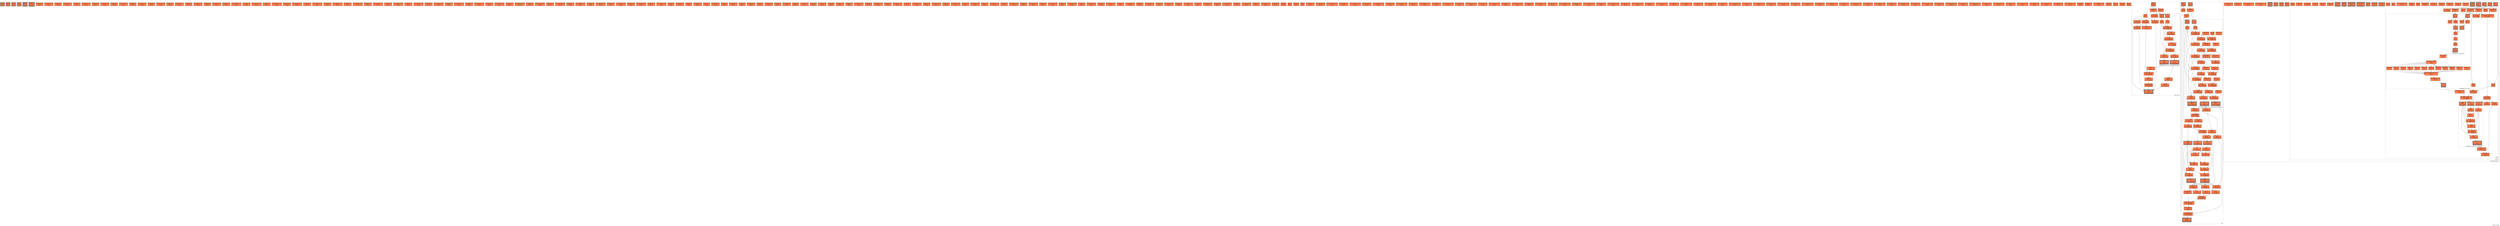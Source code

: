 digraph SA_32_32_f100
{
	//graph drawing options
	label=SA_32_32_f100;
	labelloc=bottom;
	labeljust=right;
	ratio=auto;
	nodesep=0.25;
	ranksep=0.5;

	//input/output signals of operator SA_32_32_f100
	rowsA__SA_32_32_f100 [ label="rowsA\ndT = 0\n(0, 0)", shape=box, color=black, style="bold, filled", fillcolor=coral, peripheries=2 ];
	colsB__SA_32_32_f100 [ label="colsB\ndT = 0\n(0, 0)", shape=box, color=black, style="bold, filled", fillcolor=coral, peripheries=2 ];
	SOB__SA_32_32_f100 [ label="SOB\ndT = 0\n(0, 0)", shape=box, color=black, style="bold, filled", fillcolor=coral, peripheries=2 ];
	EOB__SA_32_32_f100 [ label="EOB\ndT = 0\n(0, 0)", shape=box, color=black, style="bold, filled", fillcolor=coral, peripheries=2 ];
	colsC__SA_32_32_f100 [ label="colsC\ndT = 0\n(0, 0)", shape=box, color=black, style="bold, filled", fillcolor=coral, peripheries=3 ];
	EOB_Q_o__SA_32_32_f100 [ label="EOB_Q_o\ndT = 0\n(0, 0)", shape=box, color=black, style="bold, filled", fillcolor=coral, peripheries=3 ];
	{rank=same rowsA__SA_32_32_f100, colsB__SA_32_32_f100, SOB__SA_32_32_f100, EOB__SA_32_32_f100};
	{rank=same colsC__SA_32_32_f100, EOB_Q_o__SA_32_32_f100};
	//internal signals of operator SA_32_32_f100
	arith_in_row_0__SA_32_32_f100 [ label="arith_in_row_0\ndT = 0\n(0, 0)", shape=box, color=black, style=filled, fillcolor=coral, peripheries=1 ];
	arith_in_row_0_q0__SA_32_32_f100 [ label="arith_in_row_0_q0\ndT = 0\n(0, 0)", shape=box, color=black, style=filled, fillcolor=coral, peripheries=1 ];
	arith_in_row_1__SA_32_32_f100 [ label="arith_in_row_1\ndT = 0\n(0, 0)", shape=box, color=black, style=filled, fillcolor=coral, peripheries=1 ];
	arith_in_row_1_q1__SA_32_32_f100 [ label="arith_in_row_1_q1\ndT = 0\n(0, 0)", shape=box, color=black, style=filled, fillcolor=coral, peripheries=1 ];
	arith_in_row_2__SA_32_32_f100 [ label="arith_in_row_2\ndT = 0\n(0, 0)", shape=box, color=black, style=filled, fillcolor=coral, peripheries=1 ];
	arith_in_row_2_q2__SA_32_32_f100 [ label="arith_in_row_2_q2\ndT = 0\n(0, 0)", shape=box, color=black, style=filled, fillcolor=coral, peripheries=1 ];
	arith_in_row_3__SA_32_32_f100 [ label="arith_in_row_3\ndT = 0\n(0, 0)", shape=box, color=black, style=filled, fillcolor=coral, peripheries=1 ];
	arith_in_row_3_q3__SA_32_32_f100 [ label="arith_in_row_3_q3\ndT = 0\n(0, 0)", shape=box, color=black, style=filled, fillcolor=coral, peripheries=1 ];
	arith_in_row_4__SA_32_32_f100 [ label="arith_in_row_4\ndT = 0\n(0, 0)", shape=box, color=black, style=filled, fillcolor=coral, peripheries=1 ];
	arith_in_row_4_q4__SA_32_32_f100 [ label="arith_in_row_4_q4\ndT = 0\n(0, 0)", shape=box, color=black, style=filled, fillcolor=coral, peripheries=1 ];
	arith_in_row_5__SA_32_32_f100 [ label="arith_in_row_5\ndT = 0\n(0, 0)", shape=box, color=black, style=filled, fillcolor=coral, peripheries=1 ];
	arith_in_row_5_q5__SA_32_32_f100 [ label="arith_in_row_5_q5\ndT = 0\n(0, 0)", shape=box, color=black, style=filled, fillcolor=coral, peripheries=1 ];
	arith_in_row_6__SA_32_32_f100 [ label="arith_in_row_6\ndT = 0\n(0, 0)", shape=box, color=black, style=filled, fillcolor=coral, peripheries=1 ];
	arith_in_row_6_q6__SA_32_32_f100 [ label="arith_in_row_6_q6\ndT = 0\n(0, 0)", shape=box, color=black, style=filled, fillcolor=coral, peripheries=1 ];
	arith_in_row_7__SA_32_32_f100 [ label="arith_in_row_7\ndT = 0\n(0, 0)", shape=box, color=black, style=filled, fillcolor=coral, peripheries=1 ];
	arith_in_row_7_q7__SA_32_32_f100 [ label="arith_in_row_7_q7\ndT = 0\n(0, 0)", shape=box, color=black, style=filled, fillcolor=coral, peripheries=1 ];
	arith_in_row_8__SA_32_32_f100 [ label="arith_in_row_8\ndT = 0\n(0, 0)", shape=box, color=black, style=filled, fillcolor=coral, peripheries=1 ];
	arith_in_row_8_q8__SA_32_32_f100 [ label="arith_in_row_8_q8\ndT = 0\n(0, 0)", shape=box, color=black, style=filled, fillcolor=coral, peripheries=1 ];
	arith_in_row_9__SA_32_32_f100 [ label="arith_in_row_9\ndT = 0\n(0, 0)", shape=box, color=black, style=filled, fillcolor=coral, peripheries=1 ];
	arith_in_row_9_q9__SA_32_32_f100 [ label="arith_in_row_9_q9\ndT = 0\n(0, 0)", shape=box, color=black, style=filled, fillcolor=coral, peripheries=1 ];
	arith_in_row_10__SA_32_32_f100 [ label="arith_in_row_10\ndT = 0\n(0, 0)", shape=box, color=black, style=filled, fillcolor=coral, peripheries=1 ];
	arith_in_row_10_q10__SA_32_32_f100 [ label="arith_in_row_10_q10\ndT = 0\n(0, 0)", shape=box, color=black, style=filled, fillcolor=coral, peripheries=1 ];
	arith_in_row_11__SA_32_32_f100 [ label="arith_in_row_11\ndT = 0\n(0, 0)", shape=box, color=black, style=filled, fillcolor=coral, peripheries=1 ];
	arith_in_row_11_q11__SA_32_32_f100 [ label="arith_in_row_11_q11\ndT = 0\n(0, 0)", shape=box, color=black, style=filled, fillcolor=coral, peripheries=1 ];
	arith_in_row_12__SA_32_32_f100 [ label="arith_in_row_12\ndT = 0\n(0, 0)", shape=box, color=black, style=filled, fillcolor=coral, peripheries=1 ];
	arith_in_row_12_q12__SA_32_32_f100 [ label="arith_in_row_12_q12\ndT = 0\n(0, 0)", shape=box, color=black, style=filled, fillcolor=coral, peripheries=1 ];
	arith_in_row_13__SA_32_32_f100 [ label="arith_in_row_13\ndT = 0\n(0, 0)", shape=box, color=black, style=filled, fillcolor=coral, peripheries=1 ];
	arith_in_row_13_q13__SA_32_32_f100 [ label="arith_in_row_13_q13\ndT = 0\n(0, 0)", shape=box, color=black, style=filled, fillcolor=coral, peripheries=1 ];
	arith_in_row_14__SA_32_32_f100 [ label="arith_in_row_14\ndT = 0\n(0, 0)", shape=box, color=black, style=filled, fillcolor=coral, peripheries=1 ];
	arith_in_row_14_q14__SA_32_32_f100 [ label="arith_in_row_14_q14\ndT = 0\n(0, 0)", shape=box, color=black, style=filled, fillcolor=coral, peripheries=1 ];
	arith_in_row_15__SA_32_32_f100 [ label="arith_in_row_15\ndT = 0\n(0, 0)", shape=box, color=black, style=filled, fillcolor=coral, peripheries=1 ];
	arith_in_row_15_q15__SA_32_32_f100 [ label="arith_in_row_15_q15\ndT = 0\n(0, 0)", shape=box, color=black, style=filled, fillcolor=coral, peripheries=1 ];
	arith_in_row_16__SA_32_32_f100 [ label="arith_in_row_16\ndT = 0\n(0, 0)", shape=box, color=black, style=filled, fillcolor=coral, peripheries=1 ];
	arith_in_row_16_q16__SA_32_32_f100 [ label="arith_in_row_16_q16\ndT = 0\n(0, 0)", shape=box, color=black, style=filled, fillcolor=coral, peripheries=1 ];
	arith_in_row_17__SA_32_32_f100 [ label="arith_in_row_17\ndT = 0\n(0, 0)", shape=box, color=black, style=filled, fillcolor=coral, peripheries=1 ];
	arith_in_row_17_q17__SA_32_32_f100 [ label="arith_in_row_17_q17\ndT = 0\n(0, 0)", shape=box, color=black, style=filled, fillcolor=coral, peripheries=1 ];
	arith_in_row_18__SA_32_32_f100 [ label="arith_in_row_18\ndT = 0\n(0, 0)", shape=box, color=black, style=filled, fillcolor=coral, peripheries=1 ];
	arith_in_row_18_q18__SA_32_32_f100 [ label="arith_in_row_18_q18\ndT = 0\n(0, 0)", shape=box, color=black, style=filled, fillcolor=coral, peripheries=1 ];
	arith_in_row_19__SA_32_32_f100 [ label="arith_in_row_19\ndT = 0\n(0, 0)", shape=box, color=black, style=filled, fillcolor=coral, peripheries=1 ];
	arith_in_row_19_q19__SA_32_32_f100 [ label="arith_in_row_19_q19\ndT = 0\n(0, 0)", shape=box, color=black, style=filled, fillcolor=coral, peripheries=1 ];
	arith_in_row_20__SA_32_32_f100 [ label="arith_in_row_20\ndT = 0\n(0, 0)", shape=box, color=black, style=filled, fillcolor=coral, peripheries=1 ];
	arith_in_row_20_q20__SA_32_32_f100 [ label="arith_in_row_20_q20\ndT = 0\n(0, 0)", shape=box, color=black, style=filled, fillcolor=coral, peripheries=1 ];
	arith_in_row_21__SA_32_32_f100 [ label="arith_in_row_21\ndT = 0\n(0, 0)", shape=box, color=black, style=filled, fillcolor=coral, peripheries=1 ];
	arith_in_row_21_q21__SA_32_32_f100 [ label="arith_in_row_21_q21\ndT = 0\n(0, 0)", shape=box, color=black, style=filled, fillcolor=coral, peripheries=1 ];
	arith_in_row_22__SA_32_32_f100 [ label="arith_in_row_22\ndT = 0\n(0, 0)", shape=box, color=black, style=filled, fillcolor=coral, peripheries=1 ];
	arith_in_row_22_q22__SA_32_32_f100 [ label="arith_in_row_22_q22\ndT = 0\n(0, 0)", shape=box, color=black, style=filled, fillcolor=coral, peripheries=1 ];
	arith_in_row_23__SA_32_32_f100 [ label="arith_in_row_23\ndT = 0\n(0, 0)", shape=box, color=black, style=filled, fillcolor=coral, peripheries=1 ];
	arith_in_row_23_q23__SA_32_32_f100 [ label="arith_in_row_23_q23\ndT = 0\n(0, 0)", shape=box, color=black, style=filled, fillcolor=coral, peripheries=1 ];
	arith_in_row_24__SA_32_32_f100 [ label="arith_in_row_24\ndT = 0\n(0, 0)", shape=box, color=black, style=filled, fillcolor=coral, peripheries=1 ];
	arith_in_row_24_q24__SA_32_32_f100 [ label="arith_in_row_24_q24\ndT = 0\n(0, 0)", shape=box, color=black, style=filled, fillcolor=coral, peripheries=1 ];
	arith_in_row_25__SA_32_32_f100 [ label="arith_in_row_25\ndT = 0\n(0, 0)", shape=box, color=black, style=filled, fillcolor=coral, peripheries=1 ];
	arith_in_row_25_q25__SA_32_32_f100 [ label="arith_in_row_25_q25\ndT = 0\n(0, 0)", shape=box, color=black, style=filled, fillcolor=coral, peripheries=1 ];
	arith_in_row_26__SA_32_32_f100 [ label="arith_in_row_26\ndT = 0\n(0, 0)", shape=box, color=black, style=filled, fillcolor=coral, peripheries=1 ];
	arith_in_row_26_q26__SA_32_32_f100 [ label="arith_in_row_26_q26\ndT = 0\n(0, 0)", shape=box, color=black, style=filled, fillcolor=coral, peripheries=1 ];
	arith_in_row_27__SA_32_32_f100 [ label="arith_in_row_27\ndT = 0\n(0, 0)", shape=box, color=black, style=filled, fillcolor=coral, peripheries=1 ];
	arith_in_row_27_q27__SA_32_32_f100 [ label="arith_in_row_27_q27\ndT = 0\n(0, 0)", shape=box, color=black, style=filled, fillcolor=coral, peripheries=1 ];
	arith_in_row_28__SA_32_32_f100 [ label="arith_in_row_28\ndT = 0\n(0, 0)", shape=box, color=black, style=filled, fillcolor=coral, peripheries=1 ];
	arith_in_row_28_q28__SA_32_32_f100 [ label="arith_in_row_28_q28\ndT = 0\n(0, 0)", shape=box, color=black, style=filled, fillcolor=coral, peripheries=1 ];
	arith_in_row_29__SA_32_32_f100 [ label="arith_in_row_29\ndT = 0\n(0, 0)", shape=box, color=black, style=filled, fillcolor=coral, peripheries=1 ];
	arith_in_row_29_q29__SA_32_32_f100 [ label="arith_in_row_29_q29\ndT = 0\n(0, 0)", shape=box, color=black, style=filled, fillcolor=coral, peripheries=1 ];
	arith_in_row_30__SA_32_32_f100 [ label="arith_in_row_30\ndT = 0\n(0, 0)", shape=box, color=black, style=filled, fillcolor=coral, peripheries=1 ];
	arith_in_row_30_q30__SA_32_32_f100 [ label="arith_in_row_30_q30\ndT = 0\n(0, 0)", shape=box, color=black, style=filled, fillcolor=coral, peripheries=1 ];
	arith_in_row_31__SA_32_32_f100 [ label="arith_in_row_31\ndT = 0\n(0, 0)", shape=box, color=black, style=filled, fillcolor=coral, peripheries=1 ];
	arith_in_row_31_q31__SA_32_32_f100 [ label="arith_in_row_31_q31\ndT = 0\n(0, 0)", shape=box, color=black, style=filled, fillcolor=coral, peripheries=1 ];
	arith_in_col_0__SA_32_32_f100 [ label="arith_in_col_0\ndT = 0\n(0, 0)", shape=box, color=black, style=filled, fillcolor=coral, peripheries=1 ];
	arith_in_col_0_q0__SA_32_32_f100 [ label="arith_in_col_0_q0\ndT = 0\n(0, 0)", shape=box, color=black, style=filled, fillcolor=coral, peripheries=1 ];
	arith_in_col_1__SA_32_32_f100 [ label="arith_in_col_1\ndT = 0\n(0, 0)", shape=box, color=black, style=filled, fillcolor=coral, peripheries=1 ];
	arith_in_col_1_q1__SA_32_32_f100 [ label="arith_in_col_1_q1\ndT = 0\n(0, 0)", shape=box, color=black, style=filled, fillcolor=coral, peripheries=1 ];
	arith_in_col_2__SA_32_32_f100 [ label="arith_in_col_2\ndT = 0\n(0, 0)", shape=box, color=black, style=filled, fillcolor=coral, peripheries=1 ];
	arith_in_col_2_q2__SA_32_32_f100 [ label="arith_in_col_2_q2\ndT = 0\n(0, 0)", shape=box, color=black, style=filled, fillcolor=coral, peripheries=1 ];
	arith_in_col_3__SA_32_32_f100 [ label="arith_in_col_3\ndT = 0\n(0, 0)", shape=box, color=black, style=filled, fillcolor=coral, peripheries=1 ];
	arith_in_col_3_q3__SA_32_32_f100 [ label="arith_in_col_3_q3\ndT = 0\n(0, 0)", shape=box, color=black, style=filled, fillcolor=coral, peripheries=1 ];
	arith_in_col_4__SA_32_32_f100 [ label="arith_in_col_4\ndT = 0\n(0, 0)", shape=box, color=black, style=filled, fillcolor=coral, peripheries=1 ];
	arith_in_col_4_q4__SA_32_32_f100 [ label="arith_in_col_4_q4\ndT = 0\n(0, 0)", shape=box, color=black, style=filled, fillcolor=coral, peripheries=1 ];
	arith_in_col_5__SA_32_32_f100 [ label="arith_in_col_5\ndT = 0\n(0, 0)", shape=box, color=black, style=filled, fillcolor=coral, peripheries=1 ];
	arith_in_col_5_q5__SA_32_32_f100 [ label="arith_in_col_5_q5\ndT = 0\n(0, 0)", shape=box, color=black, style=filled, fillcolor=coral, peripheries=1 ];
	arith_in_col_6__SA_32_32_f100 [ label="arith_in_col_6\ndT = 0\n(0, 0)", shape=box, color=black, style=filled, fillcolor=coral, peripheries=1 ];
	arith_in_col_6_q6__SA_32_32_f100 [ label="arith_in_col_6_q6\ndT = 0\n(0, 0)", shape=box, color=black, style=filled, fillcolor=coral, peripheries=1 ];
	arith_in_col_7__SA_32_32_f100 [ label="arith_in_col_7\ndT = 0\n(0, 0)", shape=box, color=black, style=filled, fillcolor=coral, peripheries=1 ];
	arith_in_col_7_q7__SA_32_32_f100 [ label="arith_in_col_7_q7\ndT = 0\n(0, 0)", shape=box, color=black, style=filled, fillcolor=coral, peripheries=1 ];
	arith_in_col_8__SA_32_32_f100 [ label="arith_in_col_8\ndT = 0\n(0, 0)", shape=box, color=black, style=filled, fillcolor=coral, peripheries=1 ];
	arith_in_col_8_q8__SA_32_32_f100 [ label="arith_in_col_8_q8\ndT = 0\n(0, 0)", shape=box, color=black, style=filled, fillcolor=coral, peripheries=1 ];
	arith_in_col_9__SA_32_32_f100 [ label="arith_in_col_9\ndT = 0\n(0, 0)", shape=box, color=black, style=filled, fillcolor=coral, peripheries=1 ];
	arith_in_col_9_q9__SA_32_32_f100 [ label="arith_in_col_9_q9\ndT = 0\n(0, 0)", shape=box, color=black, style=filled, fillcolor=coral, peripheries=1 ];
	arith_in_col_10__SA_32_32_f100 [ label="arith_in_col_10\ndT = 0\n(0, 0)", shape=box, color=black, style=filled, fillcolor=coral, peripheries=1 ];
	arith_in_col_10_q10__SA_32_32_f100 [ label="arith_in_col_10_q10\ndT = 0\n(0, 0)", shape=box, color=black, style=filled, fillcolor=coral, peripheries=1 ];
	arith_in_col_11__SA_32_32_f100 [ label="arith_in_col_11\ndT = 0\n(0, 0)", shape=box, color=black, style=filled, fillcolor=coral, peripheries=1 ];
	arith_in_col_11_q11__SA_32_32_f100 [ label="arith_in_col_11_q11\ndT = 0\n(0, 0)", shape=box, color=black, style=filled, fillcolor=coral, peripheries=1 ];
	arith_in_col_12__SA_32_32_f100 [ label="arith_in_col_12\ndT = 0\n(0, 0)", shape=box, color=black, style=filled, fillcolor=coral, peripheries=1 ];
	arith_in_col_12_q12__SA_32_32_f100 [ label="arith_in_col_12_q12\ndT = 0\n(0, 0)", shape=box, color=black, style=filled, fillcolor=coral, peripheries=1 ];
	arith_in_col_13__SA_32_32_f100 [ label="arith_in_col_13\ndT = 0\n(0, 0)", shape=box, color=black, style=filled, fillcolor=coral, peripheries=1 ];
	arith_in_col_13_q13__SA_32_32_f100 [ label="arith_in_col_13_q13\ndT = 0\n(0, 0)", shape=box, color=black, style=filled, fillcolor=coral, peripheries=1 ];
	arith_in_col_14__SA_32_32_f100 [ label="arith_in_col_14\ndT = 0\n(0, 0)", shape=box, color=black, style=filled, fillcolor=coral, peripheries=1 ];
	arith_in_col_14_q14__SA_32_32_f100 [ label="arith_in_col_14_q14\ndT = 0\n(0, 0)", shape=box, color=black, style=filled, fillcolor=coral, peripheries=1 ];
	arith_in_col_15__SA_32_32_f100 [ label="arith_in_col_15\ndT = 0\n(0, 0)", shape=box, color=black, style=filled, fillcolor=coral, peripheries=1 ];
	arith_in_col_15_q15__SA_32_32_f100 [ label="arith_in_col_15_q15\ndT = 0\n(0, 0)", shape=box, color=black, style=filled, fillcolor=coral, peripheries=1 ];
	arith_in_col_16__SA_32_32_f100 [ label="arith_in_col_16\ndT = 0\n(0, 0)", shape=box, color=black, style=filled, fillcolor=coral, peripheries=1 ];
	arith_in_col_16_q16__SA_32_32_f100 [ label="arith_in_col_16_q16\ndT = 0\n(0, 0)", shape=box, color=black, style=filled, fillcolor=coral, peripheries=1 ];
	arith_in_col_17__SA_32_32_f100 [ label="arith_in_col_17\ndT = 0\n(0, 0)", shape=box, color=black, style=filled, fillcolor=coral, peripheries=1 ];
	arith_in_col_17_q17__SA_32_32_f100 [ label="arith_in_col_17_q17\ndT = 0\n(0, 0)", shape=box, color=black, style=filled, fillcolor=coral, peripheries=1 ];
	arith_in_col_18__SA_32_32_f100 [ label="arith_in_col_18\ndT = 0\n(0, 0)", shape=box, color=black, style=filled, fillcolor=coral, peripheries=1 ];
	arith_in_col_18_q18__SA_32_32_f100 [ label="arith_in_col_18_q18\ndT = 0\n(0, 0)", shape=box, color=black, style=filled, fillcolor=coral, peripheries=1 ];
	arith_in_col_19__SA_32_32_f100 [ label="arith_in_col_19\ndT = 0\n(0, 0)", shape=box, color=black, style=filled, fillcolor=coral, peripheries=1 ];
	arith_in_col_19_q19__SA_32_32_f100 [ label="arith_in_col_19_q19\ndT = 0\n(0, 0)", shape=box, color=black, style=filled, fillcolor=coral, peripheries=1 ];
	arith_in_col_20__SA_32_32_f100 [ label="arith_in_col_20\ndT = 0\n(0, 0)", shape=box, color=black, style=filled, fillcolor=coral, peripheries=1 ];
	arith_in_col_20_q20__SA_32_32_f100 [ label="arith_in_col_20_q20\ndT = 0\n(0, 0)", shape=box, color=black, style=filled, fillcolor=coral, peripheries=1 ];
	arith_in_col_21__SA_32_32_f100 [ label="arith_in_col_21\ndT = 0\n(0, 0)", shape=box, color=black, style=filled, fillcolor=coral, peripheries=1 ];
	arith_in_col_21_q21__SA_32_32_f100 [ label="arith_in_col_21_q21\ndT = 0\n(0, 0)", shape=box, color=black, style=filled, fillcolor=coral, peripheries=1 ];
	arith_in_col_22__SA_32_32_f100 [ label="arith_in_col_22\ndT = 0\n(0, 0)", shape=box, color=black, style=filled, fillcolor=coral, peripheries=1 ];
	arith_in_col_22_q22__SA_32_32_f100 [ label="arith_in_col_22_q22\ndT = 0\n(0, 0)", shape=box, color=black, style=filled, fillcolor=coral, peripheries=1 ];
	arith_in_col_23__SA_32_32_f100 [ label="arith_in_col_23\ndT = 0\n(0, 0)", shape=box, color=black, style=filled, fillcolor=coral, peripheries=1 ];
	arith_in_col_23_q23__SA_32_32_f100 [ label="arith_in_col_23_q23\ndT = 0\n(0, 0)", shape=box, color=black, style=filled, fillcolor=coral, peripheries=1 ];
	arith_in_col_24__SA_32_32_f100 [ label="arith_in_col_24\ndT = 0\n(0, 0)", shape=box, color=black, style=filled, fillcolor=coral, peripheries=1 ];
	arith_in_col_24_q24__SA_32_32_f100 [ label="arith_in_col_24_q24\ndT = 0\n(0, 0)", shape=box, color=black, style=filled, fillcolor=coral, peripheries=1 ];
	arith_in_col_25__SA_32_32_f100 [ label="arith_in_col_25\ndT = 0\n(0, 0)", shape=box, color=black, style=filled, fillcolor=coral, peripheries=1 ];
	arith_in_col_25_q25__SA_32_32_f100 [ label="arith_in_col_25_q25\ndT = 0\n(0, 0)", shape=box, color=black, style=filled, fillcolor=coral, peripheries=1 ];
	arith_in_col_26__SA_32_32_f100 [ label="arith_in_col_26\ndT = 0\n(0, 0)", shape=box, color=black, style=filled, fillcolor=coral, peripheries=1 ];
	arith_in_col_26_q26__SA_32_32_f100 [ label="arith_in_col_26_q26\ndT = 0\n(0, 0)", shape=box, color=black, style=filled, fillcolor=coral, peripheries=1 ];
	arith_in_col_27__SA_32_32_f100 [ label="arith_in_col_27\ndT = 0\n(0, 0)", shape=box, color=black, style=filled, fillcolor=coral, peripheries=1 ];
	arith_in_col_27_q27__SA_32_32_f100 [ label="arith_in_col_27_q27\ndT = 0\n(0, 0)", shape=box, color=black, style=filled, fillcolor=coral, peripheries=1 ];
	arith_in_col_28__SA_32_32_f100 [ label="arith_in_col_28\ndT = 0\n(0, 0)", shape=box, color=black, style=filled, fillcolor=coral, peripheries=1 ];
	arith_in_col_28_q28__SA_32_32_f100 [ label="arith_in_col_28_q28\ndT = 0\n(0, 0)", shape=box, color=black, style=filled, fillcolor=coral, peripheries=1 ];
	arith_in_col_29__SA_32_32_f100 [ label="arith_in_col_29\ndT = 0\n(0, 0)", shape=box, color=black, style=filled, fillcolor=coral, peripheries=1 ];
	arith_in_col_29_q29__SA_32_32_f100 [ label="arith_in_col_29_q29\ndT = 0\n(0, 0)", shape=box, color=black, style=filled, fillcolor=coral, peripheries=1 ];
	arith_in_col_30__SA_32_32_f100 [ label="arith_in_col_30\ndT = 0\n(0, 0)", shape=box, color=black, style=filled, fillcolor=coral, peripheries=1 ];
	arith_in_col_30_q30__SA_32_32_f100 [ label="arith_in_col_30_q30\ndT = 0\n(0, 0)", shape=box, color=black, style=filled, fillcolor=coral, peripheries=1 ];
	arith_in_col_31__SA_32_32_f100 [ label="arith_in_col_31\ndT = 0\n(0, 0)", shape=box, color=black, style=filled, fillcolor=coral, peripheries=1 ];
	arith_in_col_31_q31__SA_32_32_f100 [ label="arith_in_col_31_q31\ndT = 0\n(0, 0)", shape=box, color=black, style=filled, fillcolor=coral, peripheries=1 ];
	colsC_LAICPT2__SA_32_32_f100 [ label="colsC_LAICPT2\ndT = 0\n(0, 0)", shape=box, color=black, style=filled, fillcolor=coral, peripheries=1 ];
	SOB_select__SA_32_32_f100 [ label="SOB_select\ndT = 0\n(0, 0)", shape=box, color=black, style=filled, fillcolor=coral, peripheries=1 ];
	SOB_q0__SA_32_32_f100 [ label="SOB_q0\ndT = 0\n(0, 0)", shape=box, color=black, style=filled, fillcolor=coral, peripheries=1 ];
	EOB_select__SA_32_32_f100 [ label="EOB_select\ndT = 0\n(0, 0)", shape=box, color=black, style=filled, fillcolor=coral, peripheries=1 ];
	EOB_q0__SA_32_32_f100 [ label="EOB_q0\ndT = 0\n(0, 0)", shape=box, color=black, style=filled, fillcolor=coral, peripheries=1 ];
	LAICPT2_to_arith__SA_32_32_f100 [ label="LAICPT2_to_arith\ndT = 0\n(0, 0)", shape=box, color=black, style=filled, fillcolor=coral, peripheries=1 ];
	arith_out_col_out_0__SA_32_32_f100 [ label="arith_out_col_out_0\ndT = 0\n(0, 0)", shape=box, color=black, style=filled, fillcolor=coral, peripheries=1 ];
	arith_out_col_out_0_q31__SA_32_32_f100 [ label="arith_out_col_out_0_q31\ndT = 0\n(0, 0)", shape=box, color=black, style=filled, fillcolor=coral, peripheries=1 ];
	arith_out_col_out_1__SA_32_32_f100 [ label="arith_out_col_out_1\ndT = 0\n(0, 0)", shape=box, color=black, style=filled, fillcolor=coral, peripheries=1 ];
	arith_out_col_out_1_q30__SA_32_32_f100 [ label="arith_out_col_out_1_q30\ndT = 0\n(0, 0)", shape=box, color=black, style=filled, fillcolor=coral, peripheries=1 ];
	arith_out_col_out_2__SA_32_32_f100 [ label="arith_out_col_out_2\ndT = 0\n(0, 0)", shape=box, color=black, style=filled, fillcolor=coral, peripheries=1 ];
	arith_out_col_out_2_q29__SA_32_32_f100 [ label="arith_out_col_out_2_q29\ndT = 0\n(0, 0)", shape=box, color=black, style=filled, fillcolor=coral, peripheries=1 ];
	arith_out_col_out_3__SA_32_32_f100 [ label="arith_out_col_out_3\ndT = 0\n(0, 0)", shape=box, color=black, style=filled, fillcolor=coral, peripheries=1 ];
	arith_out_col_out_3_q28__SA_32_32_f100 [ label="arith_out_col_out_3_q28\ndT = 0\n(0, 0)", shape=box, color=black, style=filled, fillcolor=coral, peripheries=1 ];
	arith_out_col_out_4__SA_32_32_f100 [ label="arith_out_col_out_4\ndT = 0\n(0, 0)", shape=box, color=black, style=filled, fillcolor=coral, peripheries=1 ];
	arith_out_col_out_4_q27__SA_32_32_f100 [ label="arith_out_col_out_4_q27\ndT = 0\n(0, 0)", shape=box, color=black, style=filled, fillcolor=coral, peripheries=1 ];
	arith_out_col_out_5__SA_32_32_f100 [ label="arith_out_col_out_5\ndT = 0\n(0, 0)", shape=box, color=black, style=filled, fillcolor=coral, peripheries=1 ];
	arith_out_col_out_5_q26__SA_32_32_f100 [ label="arith_out_col_out_5_q26\ndT = 0\n(0, 0)", shape=box, color=black, style=filled, fillcolor=coral, peripheries=1 ];
	arith_out_col_out_6__SA_32_32_f100 [ label="arith_out_col_out_6\ndT = 0\n(0, 0)", shape=box, color=black, style=filled, fillcolor=coral, peripheries=1 ];
	arith_out_col_out_6_q25__SA_32_32_f100 [ label="arith_out_col_out_6_q25\ndT = 0\n(0, 0)", shape=box, color=black, style=filled, fillcolor=coral, peripheries=1 ];
	arith_out_col_out_7__SA_32_32_f100 [ label="arith_out_col_out_7\ndT = 0\n(0, 0)", shape=box, color=black, style=filled, fillcolor=coral, peripheries=1 ];
	arith_out_col_out_7_q24__SA_32_32_f100 [ label="arith_out_col_out_7_q24\ndT = 0\n(0, 0)", shape=box, color=black, style=filled, fillcolor=coral, peripheries=1 ];
	arith_out_col_out_8__SA_32_32_f100 [ label="arith_out_col_out_8\ndT = 0\n(0, 0)", shape=box, color=black, style=filled, fillcolor=coral, peripheries=1 ];
	arith_out_col_out_8_q23__SA_32_32_f100 [ label="arith_out_col_out_8_q23\ndT = 0\n(0, 0)", shape=box, color=black, style=filled, fillcolor=coral, peripheries=1 ];
	arith_out_col_out_9__SA_32_32_f100 [ label="arith_out_col_out_9\ndT = 0\n(0, 0)", shape=box, color=black, style=filled, fillcolor=coral, peripheries=1 ];
	arith_out_col_out_9_q22__SA_32_32_f100 [ label="arith_out_col_out_9_q22\ndT = 0\n(0, 0)", shape=box, color=black, style=filled, fillcolor=coral, peripheries=1 ];
	arith_out_col_out_10__SA_32_32_f100 [ label="arith_out_col_out_10\ndT = 0\n(0, 0)", shape=box, color=black, style=filled, fillcolor=coral, peripheries=1 ];
	arith_out_col_out_10_q21__SA_32_32_f100 [ label="arith_out_col_out_10_q21\ndT = 0\n(0, 0)", shape=box, color=black, style=filled, fillcolor=coral, peripheries=1 ];
	arith_out_col_out_11__SA_32_32_f100 [ label="arith_out_col_out_11\ndT = 0\n(0, 0)", shape=box, color=black, style=filled, fillcolor=coral, peripheries=1 ];
	arith_out_col_out_11_q20__SA_32_32_f100 [ label="arith_out_col_out_11_q20\ndT = 0\n(0, 0)", shape=box, color=black, style=filled, fillcolor=coral, peripheries=1 ];
	arith_out_col_out_12__SA_32_32_f100 [ label="arith_out_col_out_12\ndT = 0\n(0, 0)", shape=box, color=black, style=filled, fillcolor=coral, peripheries=1 ];
	arith_out_col_out_12_q19__SA_32_32_f100 [ label="arith_out_col_out_12_q19\ndT = 0\n(0, 0)", shape=box, color=black, style=filled, fillcolor=coral, peripheries=1 ];
	arith_out_col_out_13__SA_32_32_f100 [ label="arith_out_col_out_13\ndT = 0\n(0, 0)", shape=box, color=black, style=filled, fillcolor=coral, peripheries=1 ];
	arith_out_col_out_13_q18__SA_32_32_f100 [ label="arith_out_col_out_13_q18\ndT = 0\n(0, 0)", shape=box, color=black, style=filled, fillcolor=coral, peripheries=1 ];
	arith_out_col_out_14__SA_32_32_f100 [ label="arith_out_col_out_14\ndT = 0\n(0, 0)", shape=box, color=black, style=filled, fillcolor=coral, peripheries=1 ];
	arith_out_col_out_14_q17__SA_32_32_f100 [ label="arith_out_col_out_14_q17\ndT = 0\n(0, 0)", shape=box, color=black, style=filled, fillcolor=coral, peripheries=1 ];
	arith_out_col_out_15__SA_32_32_f100 [ label="arith_out_col_out_15\ndT = 0\n(0, 0)", shape=box, color=black, style=filled, fillcolor=coral, peripheries=1 ];
	arith_out_col_out_15_q16__SA_32_32_f100 [ label="arith_out_col_out_15_q16\ndT = 0\n(0, 0)", shape=box, color=black, style=filled, fillcolor=coral, peripheries=1 ];
	arith_out_col_out_16__SA_32_32_f100 [ label="arith_out_col_out_16\ndT = 0\n(0, 0)", shape=box, color=black, style=filled, fillcolor=coral, peripheries=1 ];
	arith_out_col_out_16_q15__SA_32_32_f100 [ label="arith_out_col_out_16_q15\ndT = 0\n(0, 0)", shape=box, color=black, style=filled, fillcolor=coral, peripheries=1 ];
	arith_out_col_out_17__SA_32_32_f100 [ label="arith_out_col_out_17\ndT = 0\n(0, 0)", shape=box, color=black, style=filled, fillcolor=coral, peripheries=1 ];
	arith_out_col_out_17_q14__SA_32_32_f100 [ label="arith_out_col_out_17_q14\ndT = 0\n(0, 0)", shape=box, color=black, style=filled, fillcolor=coral, peripheries=1 ];
	arith_out_col_out_18__SA_32_32_f100 [ label="arith_out_col_out_18\ndT = 0\n(0, 0)", shape=box, color=black, style=filled, fillcolor=coral, peripheries=1 ];
	arith_out_col_out_18_q13__SA_32_32_f100 [ label="arith_out_col_out_18_q13\ndT = 0\n(0, 0)", shape=box, color=black, style=filled, fillcolor=coral, peripheries=1 ];
	arith_out_col_out_19__SA_32_32_f100 [ label="arith_out_col_out_19\ndT = 0\n(0, 0)", shape=box, color=black, style=filled, fillcolor=coral, peripheries=1 ];
	arith_out_col_out_19_q12__SA_32_32_f100 [ label="arith_out_col_out_19_q12\ndT = 0\n(0, 0)", shape=box, color=black, style=filled, fillcolor=coral, peripheries=1 ];
	arith_out_col_out_20__SA_32_32_f100 [ label="arith_out_col_out_20\ndT = 0\n(0, 0)", shape=box, color=black, style=filled, fillcolor=coral, peripheries=1 ];
	arith_out_col_out_20_q11__SA_32_32_f100 [ label="arith_out_col_out_20_q11\ndT = 0\n(0, 0)", shape=box, color=black, style=filled, fillcolor=coral, peripheries=1 ];
	arith_out_col_out_21__SA_32_32_f100 [ label="arith_out_col_out_21\ndT = 0\n(0, 0)", shape=box, color=black, style=filled, fillcolor=coral, peripheries=1 ];
	arith_out_col_out_21_q10__SA_32_32_f100 [ label="arith_out_col_out_21_q10\ndT = 0\n(0, 0)", shape=box, color=black, style=filled, fillcolor=coral, peripheries=1 ];
	arith_out_col_out_22__SA_32_32_f100 [ label="arith_out_col_out_22\ndT = 0\n(0, 0)", shape=box, color=black, style=filled, fillcolor=coral, peripheries=1 ];
	arith_out_col_out_22_q9__SA_32_32_f100 [ label="arith_out_col_out_22_q9\ndT = 0\n(0, 0)", shape=box, color=black, style=filled, fillcolor=coral, peripheries=1 ];
	arith_out_col_out_23__SA_32_32_f100 [ label="arith_out_col_out_23\ndT = 0\n(0, 0)", shape=box, color=black, style=filled, fillcolor=coral, peripheries=1 ];
	arith_out_col_out_23_q8__SA_32_32_f100 [ label="arith_out_col_out_23_q8\ndT = 0\n(0, 0)", shape=box, color=black, style=filled, fillcolor=coral, peripheries=1 ];
	arith_out_col_out_24__SA_32_32_f100 [ label="arith_out_col_out_24\ndT = 0\n(0, 0)", shape=box, color=black, style=filled, fillcolor=coral, peripheries=1 ];
	arith_out_col_out_24_q7__SA_32_32_f100 [ label="arith_out_col_out_24_q7\ndT = 0\n(0, 0)", shape=box, color=black, style=filled, fillcolor=coral, peripheries=1 ];
	arith_out_col_out_25__SA_32_32_f100 [ label="arith_out_col_out_25\ndT = 0\n(0, 0)", shape=box, color=black, style=filled, fillcolor=coral, peripheries=1 ];
	arith_out_col_out_25_q6__SA_32_32_f100 [ label="arith_out_col_out_25_q6\ndT = 0\n(0, 0)", shape=box, color=black, style=filled, fillcolor=coral, peripheries=1 ];
	arith_out_col_out_26__SA_32_32_f100 [ label="arith_out_col_out_26\ndT = 0\n(0, 0)", shape=box, color=black, style=filled, fillcolor=coral, peripheries=1 ];
	arith_out_col_out_26_q5__SA_32_32_f100 [ label="arith_out_col_out_26_q5\ndT = 0\n(0, 0)", shape=box, color=black, style=filled, fillcolor=coral, peripheries=1 ];
	arith_out_col_out_27__SA_32_32_f100 [ label="arith_out_col_out_27\ndT = 0\n(0, 0)", shape=box, color=black, style=filled, fillcolor=coral, peripheries=1 ];
	arith_out_col_out_27_q4__SA_32_32_f100 [ label="arith_out_col_out_27_q4\ndT = 0\n(0, 0)", shape=box, color=black, style=filled, fillcolor=coral, peripheries=1 ];
	arith_out_col_out_28__SA_32_32_f100 [ label="arith_out_col_out_28\ndT = 0\n(0, 0)", shape=box, color=black, style=filled, fillcolor=coral, peripheries=1 ];
	arith_out_col_out_28_q3__SA_32_32_f100 [ label="arith_out_col_out_28_q3\ndT = 0\n(0, 0)", shape=box, color=black, style=filled, fillcolor=coral, peripheries=1 ];
	arith_out_col_out_29__SA_32_32_f100 [ label="arith_out_col_out_29\ndT = 0\n(0, 0)", shape=box, color=black, style=filled, fillcolor=coral, peripheries=1 ];
	arith_out_col_out_29_q2__SA_32_32_f100 [ label="arith_out_col_out_29_q2\ndT = 0\n(0, 0)", shape=box, color=black, style=filled, fillcolor=coral, peripheries=1 ];
	arith_out_col_out_30__SA_32_32_f100 [ label="arith_out_col_out_30\ndT = 0\n(0, 0)", shape=box, color=black, style=filled, fillcolor=coral, peripheries=1 ];
	arith_out_col_out_30_q1__SA_32_32_f100 [ label="arith_out_col_out_30_q1\ndT = 0\n(0, 0)", shape=box, color=black, style=filled, fillcolor=coral, peripheries=1 ];
	arith_out_col_out_31__SA_32_32_f100 [ label="arith_out_col_out_31\ndT = 0\n(0, 0)", shape=box, color=black, style=filled, fillcolor=coral, peripheries=1 ];
	arith_out_col_out_31_q0__SA_32_32_f100 [ label="arith_out_col_out_31_q0\ndT = 0\n(0, 0)", shape=box, color=black, style=filled, fillcolor=coral, peripheries=1 ];
	EOB_aligned__SA_32_32_f100 [ label="EOB_aligned\ndT = 0\n(0, 0)", shape=box, color=black, style=filled, fillcolor=coral, peripheries=1 ];
	EOB_select_d0__SA_32_32_f100 [ label="EOB_select_d0\ndT = 0\n(0, 0)", shape=box, color=black, style=filled, fillcolor=coral, peripheries=1 ];
	colsC_LAICPT2_muxed__SA_32_32_f100 [ label="colsC_LAICPT2_muxed\ndT = 0\n(0, 0)", shape=box, color=black, style=filled, fillcolor=coral, peripheries=1 ];
	rows_i_arith__SA_32_32_f100 [ label="rows_i_arith\ndT = 0\n(0, 0)", shape=box, color=black, style=filled, fillcolor=coral, peripheries=1 ];
	rows_i_s3__SA_32_32_f100 [ label="rows_i_s3\ndT = 0\n(0, 0)", shape=box, color=black, style=filled, fillcolor=coral, peripheries=1 ];
	cols_j_arith__SA_32_32_f100 [ label="cols_j_arith\ndT = 0\n(0, 0)", shape=box, color=black, style=filled, fillcolor=coral, peripheries=1 ];
	cols_j_s3__SA_32_32_f100 [ label="cols_j_s3\ndT = 0\n(0, 0)", shape=box, color=black, style=filled, fillcolor=coral, peripheries=1 ];

	//subcomponents of operator SA_32_32_f100

	subgraph cluster_Arith_to_S3
	{
		//graph drawing options
		label=Arith_to_S3;
		labelloc=bottom;
		labeljust=right;
		style="bold, dotted";
		ratio=auto;
		nodesep=0.25;
		ranksep=0.5;

		//input/output signals of operator Arith_to_S3
		arith_i__Arith_to_S3 [ label="arith_i\ndT = 0\n(0, 0)", shape=box, color=black, style="bold, filled", fillcolor=coral, peripheries=2 ];
		S3_o__Arith_to_S3 [ label="S3_o\ndT = 0\n(0, 2.38542e-09)", shape=box, color=black, style="bold, filled", fillcolor=coral, peripheries=3 ];
		{rank=same arith_i__Arith_to_S3};
		{rank=same S3_o__Arith_to_S3};
		//internal signals of operator Arith_to_S3
		sign__Arith_to_S3 [ label="sign\ndT = 0\n(0, 0)", shape=box, color=black, style=filled, fillcolor=coral, peripheries=1 ];
		regime_check__Arith_to_S3 [ label="regime_check\ndT = 0\n(0, 0)", shape=box, color=black, style=filled, fillcolor=coral, peripheries=1 ];
		remainder__Arith_to_S3 [ label="remainder\ndT = 0\n(0, 0)", shape=box, color=black, style=filled, fillcolor=coral, peripheries=1 ];
		not_s__Arith_to_S3 [ label="not_s\ndT = 2.15e-10\n(0, 2.15e-10)", shape=box, color=black, style=filled, fillcolor=coral, peripheries=1 ];
		zero_NAR__Arith_to_S3 [ label="zero_NAR\ndT = 4.72e-10\n(0, 4.72e-10)", shape=box, color=black, style=filled, fillcolor=coral, peripheries=1 ];
		is_NAR__Arith_to_S3 [ label="is_NAR\ndT = 2.15e-10\n(0, 6.87e-10)", shape=box, color=black, style=filled, fillcolor=coral, peripheries=1 ];
		implicit__Arith_to_S3 [ label="implicit\ndT = 2.15e-10\n(0, 6.87e-10)", shape=box, color=black, style=filled, fillcolor=coral, peripheries=1 ];
		neg_count__Arith_to_S3 [ label="neg_count\ndT = 2.15e-10\n(0, 2.15e-10)", shape=box, color=black, style=filled, fillcolor=coral, peripheries=1 ];
		lzCount__Arith_to_S3 [ label="lzCount\ndT = 0\n(0, 1.69842e-09)", shape=box, color=black, style=filled, fillcolor=coral, peripheries=1 ];
		usefulBits__Arith_to_S3 [ label="usefulBits\ndT = 0\n(0, 1.91342e-09)", shape=box, color=black, style=filled, fillcolor=coral, peripheries=1 ];
		extended_neg_count__Arith_to_S3 [ label="extended_neg_count\ndT = 0\n(0, 2.15e-10)", shape=box, color=black, style=filled, fillcolor=coral, peripheries=1 ];
		comp2_range_count__Arith_to_S3 [ label="comp2_range_count\ndT = 2.15e-10\n(0, 1.91342e-09)", shape=box, color=black, style=filled, fillcolor=coral, peripheries=1 ];
		fraction__Arith_to_S3 [ label="fraction\ndT = 0\n(0, 1.91342e-09)", shape=box, color=black, style=filled, fillcolor=coral, peripheries=1 ];
		exponent__Arith_to_S3 [ label="exponent\ndT = 0\n(0, 1.91342e-09)", shape=box, color=black, style=filled, fillcolor=coral, peripheries=1 ];
		biased_exponent__Arith_to_S3 [ label="biased_exponent\ndT = 4.72e-10\n(0, 2.38542e-09)", shape=box, color=black, style=filled, fillcolor=coral, peripheries=1 ];

		//subcomponents of operator Arith_to_S3

		subgraph cluster_LZOCShifter_6_to_6_counting_8_F100_uid18
		{
			//graph drawing options
			label=LZOCShifter_6_to_6_counting_8_F100_uid18;
			labelloc=bottom;
			labeljust=right;
			style="bold, dotted";
			ratio=auto;
			nodesep=0.25;
			ranksep=0.5;

			//input/output signals of operator LZOCShifter_6_to_6_counting_8_F100_uid18
			I__LZOCShifter_6_to_6_counting_8_F100_uid18 [ label="I\ndT = 0\n(0, 0)", shape=box, color=black, style="bold, filled", fillcolor=coral, peripheries=2 ];
			OZb__LZOCShifter_6_to_6_counting_8_F100_uid18 [ label="OZb\ndT = 0\n(0, 0)", shape=box, color=black, style="bold, filled", fillcolor=coral, peripheries=2 ];
			Count__LZOCShifter_6_to_6_counting_8_F100_uid18 [ label="Count\ndT = 0\n(0, 1.69842e-09)", shape=box, color=black, style="bold, filled", fillcolor=coral, peripheries=3 ];
			O__LZOCShifter_6_to_6_counting_8_F100_uid18 [ label="O\ndT = 0\n(0, 1.91342e-09)", shape=box, color=black, style="bold, filled", fillcolor=coral, peripheries=3 ];
			{rank=same I__LZOCShifter_6_to_6_counting_8_F100_uid18, OZb__LZOCShifter_6_to_6_counting_8_F100_uid18};
			{rank=same Count__LZOCShifter_6_to_6_counting_8_F100_uid18, O__LZOCShifter_6_to_6_counting_8_F100_uid18};
			//internal signals of operator LZOCShifter_6_to_6_counting_8_F100_uid18
			level3__LZOCShifter_6_to_6_counting_8_F100_uid18 [ label="level3\ndT = 0\n(0, 0)", shape=box, color=black, style=filled, fillcolor=coral, peripheries=1 ];
			sozb__LZOCShifter_6_to_6_counting_8_F100_uid18 [ label="sozb\ndT = 0\n(0, 0)", shape=box, color=black, style=filled, fillcolor=coral, peripheries=1 ];
			count2__LZOCShifter_6_to_6_counting_8_F100_uid18 [ label="count2\ndT = 4.24058e-10\n(0, 4.24058e-10)", shape=box, color=black, style=filled, fillcolor=coral, peripheries=1 ];
			level2__LZOCShifter_6_to_6_counting_8_F100_uid18 [ label="level2\ndT = 2.15e-10\n(0, 6.39058e-10)", shape=box, color=black, style=filled, fillcolor=coral, peripheries=1 ];
			count1__LZOCShifter_6_to_6_counting_8_F100_uid18 [ label="count1\ndT = 4.22183e-10\n(0, 1.06124e-09)", shape=box, color=black, style=filled, fillcolor=coral, peripheries=1 ];
			level1__LZOCShifter_6_to_6_counting_8_F100_uid18 [ label="level1\ndT = 2.15e-10\n(0, 1.27624e-09)", shape=box, color=black, style=filled, fillcolor=coral, peripheries=1 ];
			count0__LZOCShifter_6_to_6_counting_8_F100_uid18 [ label="count0\ndT = 4.22183e-10\n(0, 1.69842e-09)", shape=box, color=black, style=filled, fillcolor=coral, peripheries=1 ];
			level0__LZOCShifter_6_to_6_counting_8_F100_uid18 [ label="level0\ndT = 2.15e-10\n(0, 1.91342e-09)", shape=box, color=black, style=filled, fillcolor=coral, peripheries=1 ];
			sCount__LZOCShifter_6_to_6_counting_8_F100_uid18 [ label="sCount\ndT = 0\n(0, 1.69842e-09)", shape=box, color=black, style=filled, fillcolor=coral, peripheries=1 ];

			//subcomponents of operator LZOCShifter_6_to_6_counting_8_F100_uid18

			//input and internal signal connections of operator LZOCShifter_6_to_6_counting_8_F100_uid18
			I__LZOCShifter_6_to_6_counting_8_F100_uid18 -> level3__LZOCShifter_6_to_6_counting_8_F100_uid18 [ arrowhead=normal, arrowsize=1.0, arrowtail=normal, color=black, dir=forward  ];
			OZb__LZOCShifter_6_to_6_counting_8_F100_uid18 -> sozb__LZOCShifter_6_to_6_counting_8_F100_uid18 [ arrowhead=normal, arrowsize=1.0, arrowtail=normal, color=black, dir=forward  ];
			level3__LZOCShifter_6_to_6_counting_8_F100_uid18 -> count2__LZOCShifter_6_to_6_counting_8_F100_uid18 [ arrowhead=normal, arrowsize=1.0, arrowtail=normal, color=black, dir=forward  ];
			level3__LZOCShifter_6_to_6_counting_8_F100_uid18 -> level2__LZOCShifter_6_to_6_counting_8_F100_uid18 [ arrowhead=normal, arrowsize=1.0, arrowtail=normal, color=black, dir=forward  ];
			sozb__LZOCShifter_6_to_6_counting_8_F100_uid18 -> count2__LZOCShifter_6_to_6_counting_8_F100_uid18 [ arrowhead=normal, arrowsize=1.0, arrowtail=normal, color=black, dir=forward  ];
			sozb__LZOCShifter_6_to_6_counting_8_F100_uid18 -> count1__LZOCShifter_6_to_6_counting_8_F100_uid18 [ arrowhead=normal, arrowsize=1.0, arrowtail=normal, color=black, dir=forward  ];
			sozb__LZOCShifter_6_to_6_counting_8_F100_uid18 -> count0__LZOCShifter_6_to_6_counting_8_F100_uid18 [ arrowhead=normal, arrowsize=1.0, arrowtail=normal, color=black, dir=forward  ];
			count2__LZOCShifter_6_to_6_counting_8_F100_uid18 -> level2__LZOCShifter_6_to_6_counting_8_F100_uid18 [ arrowhead=normal, arrowsize=1.0, arrowtail=normal, color=black, dir=forward  ];
			count2__LZOCShifter_6_to_6_counting_8_F100_uid18 -> sCount__LZOCShifter_6_to_6_counting_8_F100_uid18 [ arrowhead=normal, arrowsize=1.0, arrowtail=normal, color=black, dir=forward  ];
			level2__LZOCShifter_6_to_6_counting_8_F100_uid18 -> count1__LZOCShifter_6_to_6_counting_8_F100_uid18 [ arrowhead=normal, arrowsize=1.0, arrowtail=normal, color=black, dir=forward  ];
			level2__LZOCShifter_6_to_6_counting_8_F100_uid18 -> level1__LZOCShifter_6_to_6_counting_8_F100_uid18 [ arrowhead=normal, arrowsize=1.0, arrowtail=normal, color=black, dir=forward  ];
			count1__LZOCShifter_6_to_6_counting_8_F100_uid18 -> level1__LZOCShifter_6_to_6_counting_8_F100_uid18 [ arrowhead=normal, arrowsize=1.0, arrowtail=normal, color=black, dir=forward  ];
			count1__LZOCShifter_6_to_6_counting_8_F100_uid18 -> sCount__LZOCShifter_6_to_6_counting_8_F100_uid18 [ arrowhead=normal, arrowsize=1.0, arrowtail=normal, color=black, dir=forward  ];
			level1__LZOCShifter_6_to_6_counting_8_F100_uid18 -> count0__LZOCShifter_6_to_6_counting_8_F100_uid18 [ arrowhead=normal, arrowsize=1.0, arrowtail=normal, color=black, dir=forward  ];
			level1__LZOCShifter_6_to_6_counting_8_F100_uid18 -> level0__LZOCShifter_6_to_6_counting_8_F100_uid18 [ arrowhead=normal, arrowsize=1.0, arrowtail=normal, color=black, dir=forward  ];
			count0__LZOCShifter_6_to_6_counting_8_F100_uid18 -> level0__LZOCShifter_6_to_6_counting_8_F100_uid18 [ arrowhead=normal, arrowsize=1.0, arrowtail=normal, color=black, dir=forward  ];
			count0__LZOCShifter_6_to_6_counting_8_F100_uid18 -> sCount__LZOCShifter_6_to_6_counting_8_F100_uid18 [ arrowhead=normal, arrowsize=1.0, arrowtail=normal, color=black, dir=forward  ];
			level0__LZOCShifter_6_to_6_counting_8_F100_uid18 -> O__LZOCShifter_6_to_6_counting_8_F100_uid18 [ arrowhead=normal, arrowsize=1.0, arrowtail=normal, color=black, dir=forward  ];
			sCount__LZOCShifter_6_to_6_counting_8_F100_uid18 -> Count__LZOCShifter_6_to_6_counting_8_F100_uid18 [ arrowhead=normal, arrowsize=1.0, arrowtail=normal, color=black, dir=forward  ];
		}

			//output signal connections of operator LZOCShifter_6_to_6_counting_8_F100_uid18
			Count__LZOCShifter_6_to_6_counting_8_F100_uid18 -> lzCount__Arith_to_S3 [ arrowhead=normal, arrowsize=1.0, arrowtail=normal, color=black, dir=forward  ];
			O__LZOCShifter_6_to_6_counting_8_F100_uid18 -> usefulBits__Arith_to_S3 [ arrowhead=normal, arrowsize=1.0, arrowtail=normal, color=black, dir=forward  ];

		//input and internal signal connections of operator Arith_to_S3
		arith_i__Arith_to_S3 -> sign__Arith_to_S3 [ arrowhead=normal, arrowsize=1.0, arrowtail=normal, color=black, dir=forward  ];
		arith_i__Arith_to_S3 -> regime_check__Arith_to_S3 [ arrowhead=normal, arrowsize=1.0, arrowtail=normal, color=black, dir=forward  ];
		arith_i__Arith_to_S3 -> remainder__Arith_to_S3 [ arrowhead=normal, arrowsize=1.0, arrowtail=normal, color=black, dir=forward  ];
		sign__Arith_to_S3 -> not_s__Arith_to_S3 [ arrowhead=normal, arrowsize=1.0, arrowtail=normal, color=black, dir=forward  ];
		sign__Arith_to_S3 -> is_NAR__Arith_to_S3 [ arrowhead=normal, arrowsize=1.0, arrowtail=normal, color=black, dir=forward  ];
		sign__Arith_to_S3 -> neg_count__Arith_to_S3 [ arrowhead=normal, arrowsize=1.0, arrowtail=normal, color=black, dir=forward  ];
		sign__Arith_to_S3 -> S3_o__Arith_to_S3 [ arrowhead=normal, arrowsize=1.0, arrowtail=normal, color=black, dir=forward  ];
		regime_check__Arith_to_S3 -> zero_NAR__Arith_to_S3 [ arrowhead=normal, arrowsize=1.0, arrowtail=normal, color=black, dir=forward  ];
		regime_check__Arith_to_S3 -> neg_count__Arith_to_S3 [ arrowhead=normal, arrowsize=1.0, arrowtail=normal, color=black, dir=forward  ];
		regime_check__Arith_to_S3 -> OZb__LZOCShifter_6_to_6_counting_8_F100_uid18 [ arrowhead=normal, arrowsize=1.0, arrowtail=normal, color=black, dir=forward  ];
		remainder__Arith_to_S3 -> zero_NAR__Arith_to_S3 [ arrowhead=normal, arrowsize=1.0, arrowtail=normal, color=black, dir=forward  ];
		remainder__Arith_to_S3 -> I__LZOCShifter_6_to_6_counting_8_F100_uid18 [ arrowhead=normal, arrowsize=1.0, arrowtail=normal, color=black, dir=forward  ];
		not_s__Arith_to_S3 -> implicit__Arith_to_S3 [ arrowhead=normal, arrowsize=1.0, arrowtail=normal, color=black, dir=forward  ];
		zero_NAR__Arith_to_S3 -> is_NAR__Arith_to_S3 [ arrowhead=normal, arrowsize=1.0, arrowtail=normal, color=black, dir=forward  ];
		zero_NAR__Arith_to_S3 -> implicit__Arith_to_S3 [ arrowhead=normal, arrowsize=1.0, arrowtail=normal, color=black, dir=forward  ];
		is_NAR__Arith_to_S3 -> S3_o__Arith_to_S3 [ arrowhead=normal, arrowsize=1.0, arrowtail=normal, color=black, dir=forward  ];
		implicit__Arith_to_S3 -> S3_o__Arith_to_S3 [ arrowhead=normal, arrowsize=1.0, arrowtail=normal, color=black, dir=forward  ];
		neg_count__Arith_to_S3 -> extended_neg_count__Arith_to_S3 [ arrowhead=normal, arrowsize=1.0, arrowtail=normal, color=black, dir=forward  ];
		lzCount__Arith_to_S3 -> comp2_range_count__Arith_to_S3 [ arrowhead=normal, arrowsize=1.0, arrowtail=normal, color=black, dir=forward  ];
		usefulBits__Arith_to_S3 -> fraction__Arith_to_S3 [ arrowhead=normal, arrowsize=1.0, arrowtail=normal, color=black, dir=forward  ];
		extended_neg_count__Arith_to_S3 -> comp2_range_count__Arith_to_S3 [ arrowhead=normal, arrowsize=1.0, arrowtail=normal, color=black, dir=forward  ];
		comp2_range_count__Arith_to_S3 -> exponent__Arith_to_S3 [ arrowhead=normal, arrowsize=1.0, arrowtail=normal, color=black, dir=forward  ];
		fraction__Arith_to_S3 -> S3_o__Arith_to_S3 [ arrowhead=normal, arrowsize=1.0, arrowtail=normal, color=black, dir=forward  ];
		exponent__Arith_to_S3 -> biased_exponent__Arith_to_S3 [ arrowhead=normal, arrowsize=1.0, arrowtail=normal, color=black, dir=forward  ];
		biased_exponent__Arith_to_S3 -> S3_o__Arith_to_S3 [ arrowhead=normal, arrowsize=1.0, arrowtail=normal, color=black, dir=forward  ];
	}

		//output signal connections of operator Arith_to_S3

	subgraph cluster_l2a
	{
		//graph drawing options
		label=l2a;
		labelloc=bottom;
		labeljust=right;
		style="bold, dotted";
		ratio=auto;
		nodesep=0.25;
		ranksep=0.5;

		//input/output signals of operator l2a
		A__l2a [ label="A\ndT = 0\n(0, 0)", shape=box, color=black, style="bold, filled", fillcolor=coral, peripheries=2 ];
		isNaN__l2a [ label="isNaN\ndT = 0\n(0, 0)", shape=box, color=black, style="bold, filled", fillcolor=coral, peripheries=2 ];
		arith_o__l2a [ label="arith_o\ndT = 0\n(0, 8.20599e-09)", shape=box, color=black, style="bold, filled", fillcolor=coral, peripheries=3 ];
		{rank=same A__l2a, isNaN__l2a};
		{rank=same arith_o__l2a};
		//internal signals of operator l2a
		rippled_carry__l2a [ label="rippled_carry\ndT = 0\n(0, 0)", shape=box, color=black, style=filled, fillcolor=coral, peripheries=1 ];
		count_bit__l2a [ label="count_bit\ndT = 0\n(0, 0)", shape=box, color=black, style=filled, fillcolor=coral, peripheries=1 ];
		count_lzoc_o__l2a [ label="count_lzoc_o\ndT = 0\n(0, 4.67262e-09)", shape=box, color=black, style=filled, fillcolor=coral, peripheries=1 ];
		frac_lzoc_o__l2a [ label="frac_lzoc_o\ndT = 0\n(0, 4.88762e-09)", shape=box, color=black, style=filled, fillcolor=coral, peripheries=1 ];
		sticky_lzoc_o__l2a [ label="sticky_lzoc_o\ndT = 0\n(0, 5.00249e-09)", shape=box, color=black, style=filled, fillcolor=coral, peripheries=1 ];
		unbiased_exp__l2a [ label="unbiased_exp\ndT = 4.72e-10\n(0, 5.14462e-09)", shape=box, color=black, style=filled, fillcolor=coral, peripheries=1 ];
		fraction__l2a [ label="fraction\ndT = 0\n(0, 4.88762e-09)", shape=box, color=black, style=filled, fillcolor=coral, peripheries=1 ];
		bin_regime__l2a [ label="bin_regime\ndT = 0\n(0, 5.14462e-09)", shape=box, color=black, style=filled, fillcolor=coral, peripheries=1 ];
		first_regime__l2a [ label="first_regime\ndT = 0\n(0, 5.14462e-09)", shape=box, color=black, style=filled, fillcolor=coral, peripheries=1 ];
		regime__l2a [ label="regime\ndT = 2.15e-10\n(0, 5.35962e-09)", shape=box, color=black, style=filled, fillcolor=coral, peripheries=1 ];
		pad__l2a [ label="pad\ndT = 2.15e-10\n(0, 5.35962e-09)", shape=box, color=black, style=filled, fillcolor=coral, peripheries=1 ];
		start_regime__l2a [ label="start_regime\ndT = 2.15e-10\n(0, 5.57462e-09)", shape=box, color=black, style=filled, fillcolor=coral, peripheries=1 ];
		in_shift__l2a [ label="in_shift\ndT = 0\n(0, 5.57462e-09)", shape=box, color=black, style=filled, fillcolor=coral, peripheries=1 ];
		extended_posit__l2a [ label="extended_posit\ndT = 0\n(0, 6.00462e-09)", shape=box, color=black, style=filled, fillcolor=coral, peripheries=1 ];
		pre_sticky__l2a [ label="pre_sticky\ndT = 0\n(0, 7.30399e-09)", shape=box, color=black, style=filled, fillcolor=coral, peripheries=1 ];
		truncated_posit__l2a [ label="truncated_posit\ndT = 0\n(0, 6.00462e-09)", shape=box, color=black, style=filled, fillcolor=coral, peripheries=1 ];
		lsb__l2a [ label="lsb\ndT = 0\n(0, 6.00462e-09)", shape=box, color=black, style=filled, fillcolor=coral, peripheries=1 ];
		guard__l2a [ label="guard\ndT = 0\n(0, 6.00462e-09)", shape=box, color=black, style=filled, fillcolor=coral, peripheries=1 ];
		sticky__l2a [ label="sticky\ndT = 0\n(0, 7.30399e-09)", shape=box, color=black, style=filled, fillcolor=coral, peripheries=1 ];
		round_bit__l2a [ label="round_bit\ndT = 2.15e-10\n(0, 7.51899e-09)", shape=box, color=black, style=filled, fillcolor=coral, peripheries=1 ];
		is_NAR__l2a [ label="is_NAR\ndT = 0\n(0, 0)", shape=box, color=black, style=filled, fillcolor=coral, peripheries=1 ];
		rounded_reg_exp_frac__l2a [ label="rounded_reg_exp_frac\ndT = 4.72e-10\n(0, 7.99099e-09)", shape=box, color=black, style=filled, fillcolor=coral, peripheries=1 ];
		rounded_posit__l2a [ label="rounded_posit\ndT = 0\n(0, 7.99099e-09)", shape=box, color=black, style=filled, fillcolor=coral, peripheries=1 ];
		is_zero__l2a [ label="is_zero\ndT = 0\n(0, 4.88762e-09)", shape=box, color=black, style=filled, fillcolor=coral, peripheries=1 ];
		rounded_posit_zero__l2a [ label="rounded_posit_zero\ndT = 2.15e-10\n(0, 8.20599e-09)", shape=box, color=black, style=filled, fillcolor=coral, peripheries=1 ];

		//subcomponents of operator l2a

		subgraph cluster_LZOCShifterSticky_32_to_7_counting_64_F100_uid22
		{
			//graph drawing options
			label=LZOCShifterSticky_32_to_7_counting_64_F100_uid22;
			labelloc=bottom;
			labeljust=right;
			style="bold, dotted";
			ratio=auto;
			nodesep=0.25;
			ranksep=0.5;

			//input/output signals of operator LZOCShifterSticky_32_to_7_counting_64_F100_uid22
			I__LZOCShifterSticky_32_to_7_counting_64_F100_uid22 [ label="I\ndT = 0\n(0, 0)", shape=box, color=black, style="bold, filled", fillcolor=coral, peripheries=2 ];
			OZb__LZOCShifterSticky_32_to_7_counting_64_F100_uid22 [ label="OZb\ndT = 0\n(0, 0)", shape=box, color=black, style="bold, filled", fillcolor=coral, peripheries=2 ];
			Count__LZOCShifterSticky_32_to_7_counting_64_F100_uid22 [ label="Count\ndT = 0\n(0, 4.67262e-09)", shape=box, color=black, style="bold, filled", fillcolor=coral, peripheries=3 ];
			O__LZOCShifterSticky_32_to_7_counting_64_F100_uid22 [ label="O\ndT = 0\n(0, 4.88762e-09)", shape=box, color=black, style="bold, filled", fillcolor=coral, peripheries=3 ];
			Sticky__LZOCShifterSticky_32_to_7_counting_64_F100_uid22 [ label="Sticky\ndT = 0\n(0, 5.00249e-09)", shape=box, color=black, style="bold, filled", fillcolor=coral, peripheries=3 ];
			{rank=same I__LZOCShifterSticky_32_to_7_counting_64_F100_uid22, OZb__LZOCShifterSticky_32_to_7_counting_64_F100_uid22};
			{rank=same Count__LZOCShifterSticky_32_to_7_counting_64_F100_uid22, O__LZOCShifterSticky_32_to_7_counting_64_F100_uid22, Sticky__LZOCShifterSticky_32_to_7_counting_64_F100_uid22};
			//internal signals of operator LZOCShifterSticky_32_to_7_counting_64_F100_uid22
			level6__LZOCShifterSticky_32_to_7_counting_64_F100_uid22 [ label="level6\ndT = 0\n(0, 0)", shape=box, color=black, style=filled, fillcolor=coral, peripheries=1 ];
			sozb__LZOCShifterSticky_32_to_7_counting_64_F100_uid22 [ label="sozb\ndT = 0\n(0, 0)", shape=box, color=black, style=filled, fillcolor=coral, peripheries=1 ];
			sticky6__LZOCShifterSticky_32_to_7_counting_64_F100_uid22 [ label="sticky6\ndT = 0\n(0, 0)", shape=box, color=black, style=filled, fillcolor=coral, peripheries=1 ];
			count5__LZOCShifterSticky_32_to_7_counting_64_F100_uid22 [ label="count5\ndT = 8.40933e-10\n(0, 8.40933e-10)", shape=box, color=black, style=filled, fillcolor=coral, peripheries=1 ];
			level5__LZOCShifterSticky_32_to_7_counting_64_F100_uid22 [ label="level5\ndT = 2.15e-10\n(0, 1.05593e-09)", shape=box, color=black, style=filled, fillcolor=coral, peripheries=1 ];
			sticky_high_5__LZOCShifterSticky_32_to_7_counting_64_F100_uid22 [ label="sticky_high_5\ndT = 0\n(0, 0)", shape=box, color=black, style=filled, fillcolor=coral, peripheries=1 ];
			sticky_low_5__LZOCShifterSticky_32_to_7_counting_64_F100_uid22 [ label="sticky_low_5\ndT = 0\n(0, 0)", shape=box, color=black, style=filled, fillcolor=coral, peripheries=1 ];
			sticky5__LZOCShifterSticky_32_to_7_counting_64_F100_uid22 [ label="sticky5\ndT = 3.29875e-10\n(0, 1.17081e-09)", shape=box, color=black, style=filled, fillcolor=coral, peripheries=1 ];
			count4__LZOCShifterSticky_32_to_7_counting_64_F100_uid22 [ label="count4\ndT = 8.16173e-10\n(0, 1.87211e-09)", shape=box, color=black, style=filled, fillcolor=coral, peripheries=1 ];
			level4__LZOCShifterSticky_32_to_7_counting_64_F100_uid22 [ label="level4\ndT = 2.15e-10\n(0, 2.08711e-09)", shape=box, color=black, style=filled, fillcolor=coral, peripheries=1 ];
			sticky_high_4__LZOCShifterSticky_32_to_7_counting_64_F100_uid22 [ label="sticky_high_4\ndT = 0\n(0, 1.05593e-09)", shape=box, color=black, style=filled, fillcolor=coral, peripheries=1 ];
			sticky_low_4__LZOCShifterSticky_32_to_7_counting_64_F100_uid22 [ label="sticky_low_4\ndT = 0\n(0, 0)", shape=box, color=black, style=filled, fillcolor=coral, peripheries=1 ];
			sticky4__LZOCShifterSticky_32_to_7_counting_64_F100_uid22 [ label="sticky4\ndT = 3.29875e-10\n(0, 2.20198e-09)", shape=box, color=black, style=filled, fillcolor=coral, peripheries=1 ];
			count3__LZOCShifterSticky_32_to_7_counting_64_F100_uid22 [ label="count3\ndT = 5.64394e-10\n(0, 2.6515e-09)", shape=box, color=black, style=filled, fillcolor=coral, peripheries=1 ];
			level3__LZOCShifterSticky_32_to_7_counting_64_F100_uid22 [ label="level3\ndT = 2.15e-10\n(0, 2.8665e-09)", shape=box, color=black, style=filled, fillcolor=coral, peripheries=1 ];
			sticky_high_3__LZOCShifterSticky_32_to_7_counting_64_F100_uid22 [ label="sticky_high_3\ndT = 0\n(0, 2.08711e-09)", shape=box, color=black, style=filled, fillcolor=coral, peripheries=1 ];
			sticky_low_3__LZOCShifterSticky_32_to_7_counting_64_F100_uid22 [ label="sticky_low_3\ndT = 0\n(0, 2.08711e-09)", shape=box, color=black, style=filled, fillcolor=coral, peripheries=1 ];
			sticky3__LZOCShifterSticky_32_to_7_counting_64_F100_uid22 [ label="sticky3\ndT = 3.3925e-10\n(0, 2.99075e-09)", shape=box, color=black, style=filled, fillcolor=coral, peripheries=1 ];
			count2__LZOCShifterSticky_32_to_7_counting_64_F100_uid22 [ label="count2\ndT = 4.85596e-10\n(0, 3.3521e-09)", shape=box, color=black, style=filled, fillcolor=coral, peripheries=1 ];
			level2__LZOCShifterSticky_32_to_7_counting_64_F100_uid22 [ label="level2\ndT = 2.15e-10\n(0, 3.5671e-09)", shape=box, color=black, style=filled, fillcolor=coral, peripheries=1 ];
			sticky_high_2__LZOCShifterSticky_32_to_7_counting_64_F100_uid22 [ label="sticky_high_2\ndT = 0\n(0, 2.8665e-09)", shape=box, color=black, style=filled, fillcolor=coral, peripheries=1 ];
			sticky_low_2__LZOCShifterSticky_32_to_7_counting_64_F100_uid22 [ label="sticky_low_2\ndT = 0\n(0, 2.8665e-09)", shape=box, color=black, style=filled, fillcolor=coral, peripheries=1 ];
			sticky2__LZOCShifterSticky_32_to_7_counting_64_F100_uid22 [ label="sticky2\ndT = 3.3175e-10\n(0, 3.68385e-09)", shape=box, color=black, style=filled, fillcolor=coral, peripheries=1 ];
			count1__LZOCShifterSticky_32_to_7_counting_64_F100_uid22 [ label="count1\ndT = 4.52952e-10\n(0, 4.02005e-09)", shape=box, color=black, style=filled, fillcolor=coral, peripheries=1 ];
			level1__LZOCShifterSticky_32_to_7_counting_64_F100_uid22 [ label="level1\ndT = 2.15e-10\n(0, 4.23505e-09)", shape=box, color=black, style=filled, fillcolor=coral, peripheries=1 ];
			sticky_high_1__LZOCShifterSticky_32_to_7_counting_64_F100_uid22 [ label="sticky_high_1\ndT = 0\n(0, 3.5671e-09)", shape=box, color=black, style=filled, fillcolor=coral, peripheries=1 ];
			sticky_low_1__LZOCShifterSticky_32_to_7_counting_64_F100_uid22 [ label="sticky_low_1\ndT = 0\n(0, 0)", shape=box, color=black, style=filled, fillcolor=coral, peripheries=1 ];
			sticky1__LZOCShifterSticky_32_to_7_counting_64_F100_uid22 [ label="sticky1\ndT = 3.29875e-10\n(0, 4.34992e-09)", shape=box, color=black, style=filled, fillcolor=coral, peripheries=1 ];
			count0__LZOCShifterSticky_32_to_7_counting_64_F100_uid22 [ label="count0\ndT = 4.37567e-10\n(0, 4.67262e-09)", shape=box, color=black, style=filled, fillcolor=coral, peripheries=1 ];
			level0__LZOCShifterSticky_32_to_7_counting_64_F100_uid22 [ label="level0\ndT = 2.15e-10\n(0, 4.88762e-09)", shape=box, color=black, style=filled, fillcolor=coral, peripheries=1 ];
			sticky_high_0__LZOCShifterSticky_32_to_7_counting_64_F100_uid22 [ label="sticky_high_0\ndT = 0\n(0, 4.23505e-09)", shape=box, color=black, style=filled, fillcolor=coral, peripheries=1 ];
			sticky_low_0__LZOCShifterSticky_32_to_7_counting_64_F100_uid22 [ label="sticky_low_0\ndT = 0\n(0, 0)", shape=box, color=black, style=filled, fillcolor=coral, peripheries=1 ];
			sticky0__LZOCShifterSticky_32_to_7_counting_64_F100_uid22 [ label="sticky0\ndT = 3.29875e-10\n(0, 5.00249e-09)", shape=box, color=black, style=filled, fillcolor=coral, peripheries=1 ];
			sCount__LZOCShifterSticky_32_to_7_counting_64_F100_uid22 [ label="sCount\ndT = 0\n(0, 4.67262e-09)", shape=box, color=black, style=filled, fillcolor=coral, peripheries=1 ];

			//subcomponents of operator LZOCShifterSticky_32_to_7_counting_64_F100_uid22

			//input and internal signal connections of operator LZOCShifterSticky_32_to_7_counting_64_F100_uid22
			I__LZOCShifterSticky_32_to_7_counting_64_F100_uid22 -> level6__LZOCShifterSticky_32_to_7_counting_64_F100_uid22 [ arrowhead=normal, arrowsize=1.0, arrowtail=normal, color=black, dir=forward  ];
			OZb__LZOCShifterSticky_32_to_7_counting_64_F100_uid22 -> sozb__LZOCShifterSticky_32_to_7_counting_64_F100_uid22 [ arrowhead=normal, arrowsize=1.0, arrowtail=normal, color=black, dir=forward  ];
			level6__LZOCShifterSticky_32_to_7_counting_64_F100_uid22 -> count5__LZOCShifterSticky_32_to_7_counting_64_F100_uid22 [ arrowhead=normal, arrowsize=1.0, arrowtail=normal, color=black, dir=forward  ];
			level6__LZOCShifterSticky_32_to_7_counting_64_F100_uid22 -> level5__LZOCShifterSticky_32_to_7_counting_64_F100_uid22 [ arrowhead=normal, arrowsize=1.0, arrowtail=normal, color=black, dir=forward  ];
			sozb__LZOCShifterSticky_32_to_7_counting_64_F100_uid22 -> count5__LZOCShifterSticky_32_to_7_counting_64_F100_uid22 [ arrowhead=normal, arrowsize=1.0, arrowtail=normal, color=black, dir=forward  ];
			sozb__LZOCShifterSticky_32_to_7_counting_64_F100_uid22 -> count4__LZOCShifterSticky_32_to_7_counting_64_F100_uid22 [ arrowhead=normal, arrowsize=1.0, arrowtail=normal, color=black, dir=forward  ];
			sozb__LZOCShifterSticky_32_to_7_counting_64_F100_uid22 -> count3__LZOCShifterSticky_32_to_7_counting_64_F100_uid22 [ arrowhead=normal, arrowsize=1.0, arrowtail=normal, color=black, dir=forward  ];
			sozb__LZOCShifterSticky_32_to_7_counting_64_F100_uid22 -> count2__LZOCShifterSticky_32_to_7_counting_64_F100_uid22 [ arrowhead=normal, arrowsize=1.0, arrowtail=normal, color=black, dir=forward  ];
			sozb__LZOCShifterSticky_32_to_7_counting_64_F100_uid22 -> count1__LZOCShifterSticky_32_to_7_counting_64_F100_uid22 [ arrowhead=normal, arrowsize=1.0, arrowtail=normal, color=black, dir=forward  ];
			sozb__LZOCShifterSticky_32_to_7_counting_64_F100_uid22 -> count0__LZOCShifterSticky_32_to_7_counting_64_F100_uid22 [ arrowhead=normal, arrowsize=1.0, arrowtail=normal, color=black, dir=forward  ];
			sticky6__LZOCShifterSticky_32_to_7_counting_64_F100_uid22 -> sticky5__LZOCShifterSticky_32_to_7_counting_64_F100_uid22 [ arrowhead=normal, arrowsize=1.0, arrowtail=normal, color=black, dir=forward  ];
			count5__LZOCShifterSticky_32_to_7_counting_64_F100_uid22 -> level5__LZOCShifterSticky_32_to_7_counting_64_F100_uid22 [ arrowhead=normal, arrowsize=1.0, arrowtail=normal, color=black, dir=forward  ];
			count5__LZOCShifterSticky_32_to_7_counting_64_F100_uid22 -> sticky5__LZOCShifterSticky_32_to_7_counting_64_F100_uid22 [ arrowhead=normal, arrowsize=1.0, arrowtail=normal, color=black, dir=forward  ];
			count5__LZOCShifterSticky_32_to_7_counting_64_F100_uid22 -> sCount__LZOCShifterSticky_32_to_7_counting_64_F100_uid22 [ arrowhead=normal, arrowsize=1.0, arrowtail=normal, color=black, dir=forward  ];
			level5__LZOCShifterSticky_32_to_7_counting_64_F100_uid22 -> count4__LZOCShifterSticky_32_to_7_counting_64_F100_uid22 [ arrowhead=normal, arrowsize=1.0, arrowtail=normal, color=black, dir=forward  ];
			level5__LZOCShifterSticky_32_to_7_counting_64_F100_uid22 -> level4__LZOCShifterSticky_32_to_7_counting_64_F100_uid22 [ arrowhead=normal, arrowsize=1.0, arrowtail=normal, color=black, dir=forward  ];
			level5__LZOCShifterSticky_32_to_7_counting_64_F100_uid22 -> sticky_high_4__LZOCShifterSticky_32_to_7_counting_64_F100_uid22 [ arrowhead=normal, arrowsize=1.0, arrowtail=normal, color=black, dir=forward  ];
			sticky_high_5__LZOCShifterSticky_32_to_7_counting_64_F100_uid22 -> sticky5__LZOCShifterSticky_32_to_7_counting_64_F100_uid22 [ arrowhead=normal, arrowsize=1.0, arrowtail=normal, color=black, dir=forward  ];
			sticky_low_5__LZOCShifterSticky_32_to_7_counting_64_F100_uid22 -> sticky5__LZOCShifterSticky_32_to_7_counting_64_F100_uid22 [ arrowhead=normal, arrowsize=1.0, arrowtail=normal, color=black, dir=forward  ];
			sticky5__LZOCShifterSticky_32_to_7_counting_64_F100_uid22 -> sticky4__LZOCShifterSticky_32_to_7_counting_64_F100_uid22 [ arrowhead=normal, arrowsize=1.0, arrowtail=normal, color=black, dir=forward  ];
			count4__LZOCShifterSticky_32_to_7_counting_64_F100_uid22 -> level4__LZOCShifterSticky_32_to_7_counting_64_F100_uid22 [ arrowhead=normal, arrowsize=1.0, arrowtail=normal, color=black, dir=forward  ];
			count4__LZOCShifterSticky_32_to_7_counting_64_F100_uid22 -> sticky4__LZOCShifterSticky_32_to_7_counting_64_F100_uid22 [ arrowhead=normal, arrowsize=1.0, arrowtail=normal, color=black, dir=forward  ];
			count4__LZOCShifterSticky_32_to_7_counting_64_F100_uid22 -> sCount__LZOCShifterSticky_32_to_7_counting_64_F100_uid22 [ arrowhead=normal, arrowsize=1.0, arrowtail=normal, color=black, dir=forward  ];
			level4__LZOCShifterSticky_32_to_7_counting_64_F100_uid22 -> count3__LZOCShifterSticky_32_to_7_counting_64_F100_uid22 [ arrowhead=normal, arrowsize=1.0, arrowtail=normal, color=black, dir=forward  ];
			level4__LZOCShifterSticky_32_to_7_counting_64_F100_uid22 -> level3__LZOCShifterSticky_32_to_7_counting_64_F100_uid22 [ arrowhead=normal, arrowsize=1.0, arrowtail=normal, color=black, dir=forward  ];
			level4__LZOCShifterSticky_32_to_7_counting_64_F100_uid22 -> sticky_high_3__LZOCShifterSticky_32_to_7_counting_64_F100_uid22 [ arrowhead=normal, arrowsize=1.0, arrowtail=normal, color=black, dir=forward  ];
			level4__LZOCShifterSticky_32_to_7_counting_64_F100_uid22 -> sticky_low_3__LZOCShifterSticky_32_to_7_counting_64_F100_uid22 [ arrowhead=normal, arrowsize=1.0, arrowtail=normal, color=black, dir=forward  ];
			sticky_high_4__LZOCShifterSticky_32_to_7_counting_64_F100_uid22 -> sticky4__LZOCShifterSticky_32_to_7_counting_64_F100_uid22 [ arrowhead=normal, arrowsize=1.0, arrowtail=normal, color=black, dir=forward  ];
			sticky_low_4__LZOCShifterSticky_32_to_7_counting_64_F100_uid22 -> sticky4__LZOCShifterSticky_32_to_7_counting_64_F100_uid22 [ arrowhead=normal, arrowsize=1.0, arrowtail=normal, color=black, dir=forward  ];
			sticky4__LZOCShifterSticky_32_to_7_counting_64_F100_uid22 -> sticky3__LZOCShifterSticky_32_to_7_counting_64_F100_uid22 [ arrowhead=normal, arrowsize=1.0, arrowtail=normal, color=black, dir=forward  ];
			count3__LZOCShifterSticky_32_to_7_counting_64_F100_uid22 -> level3__LZOCShifterSticky_32_to_7_counting_64_F100_uid22 [ arrowhead=normal, arrowsize=1.0, arrowtail=normal, color=black, dir=forward  ];
			count3__LZOCShifterSticky_32_to_7_counting_64_F100_uid22 -> sticky3__LZOCShifterSticky_32_to_7_counting_64_F100_uid22 [ arrowhead=normal, arrowsize=1.0, arrowtail=normal, color=black, dir=forward  ];
			count3__LZOCShifterSticky_32_to_7_counting_64_F100_uid22 -> sCount__LZOCShifterSticky_32_to_7_counting_64_F100_uid22 [ arrowhead=normal, arrowsize=1.0, arrowtail=normal, color=black, dir=forward  ];
			level3__LZOCShifterSticky_32_to_7_counting_64_F100_uid22 -> count2__LZOCShifterSticky_32_to_7_counting_64_F100_uid22 [ arrowhead=normal, arrowsize=1.0, arrowtail=normal, color=black, dir=forward  ];
			level3__LZOCShifterSticky_32_to_7_counting_64_F100_uid22 -> level2__LZOCShifterSticky_32_to_7_counting_64_F100_uid22 [ arrowhead=normal, arrowsize=1.0, arrowtail=normal, color=black, dir=forward  ];
			level3__LZOCShifterSticky_32_to_7_counting_64_F100_uid22 -> sticky_high_2__LZOCShifterSticky_32_to_7_counting_64_F100_uid22 [ arrowhead=normal, arrowsize=1.0, arrowtail=normal, color=black, dir=forward  ];
			level3__LZOCShifterSticky_32_to_7_counting_64_F100_uid22 -> sticky_low_2__LZOCShifterSticky_32_to_7_counting_64_F100_uid22 [ arrowhead=normal, arrowsize=1.0, arrowtail=normal, color=black, dir=forward  ];
			sticky_high_3__LZOCShifterSticky_32_to_7_counting_64_F100_uid22 -> sticky3__LZOCShifterSticky_32_to_7_counting_64_F100_uid22 [ arrowhead=normal, arrowsize=1.0, arrowtail=normal, color=black, dir=forward  ];
			sticky_low_3__LZOCShifterSticky_32_to_7_counting_64_F100_uid22 -> sticky3__LZOCShifterSticky_32_to_7_counting_64_F100_uid22 [ arrowhead=normal, arrowsize=1.0, arrowtail=normal, color=black, dir=forward  ];
			sticky3__LZOCShifterSticky_32_to_7_counting_64_F100_uid22 -> sticky2__LZOCShifterSticky_32_to_7_counting_64_F100_uid22 [ arrowhead=normal, arrowsize=1.0, arrowtail=normal, color=black, dir=forward  ];
			count2__LZOCShifterSticky_32_to_7_counting_64_F100_uid22 -> level2__LZOCShifterSticky_32_to_7_counting_64_F100_uid22 [ arrowhead=normal, arrowsize=1.0, arrowtail=normal, color=black, dir=forward  ];
			count2__LZOCShifterSticky_32_to_7_counting_64_F100_uid22 -> sticky2__LZOCShifterSticky_32_to_7_counting_64_F100_uid22 [ arrowhead=normal, arrowsize=1.0, arrowtail=normal, color=black, dir=forward  ];
			count2__LZOCShifterSticky_32_to_7_counting_64_F100_uid22 -> sCount__LZOCShifterSticky_32_to_7_counting_64_F100_uid22 [ arrowhead=normal, arrowsize=1.0, arrowtail=normal, color=black, dir=forward  ];
			level2__LZOCShifterSticky_32_to_7_counting_64_F100_uid22 -> count1__LZOCShifterSticky_32_to_7_counting_64_F100_uid22 [ arrowhead=normal, arrowsize=1.0, arrowtail=normal, color=black, dir=forward  ];
			level2__LZOCShifterSticky_32_to_7_counting_64_F100_uid22 -> level1__LZOCShifterSticky_32_to_7_counting_64_F100_uid22 [ arrowhead=normal, arrowsize=1.0, arrowtail=normal, color=black, dir=forward  ];
			level2__LZOCShifterSticky_32_to_7_counting_64_F100_uid22 -> sticky_high_1__LZOCShifterSticky_32_to_7_counting_64_F100_uid22 [ arrowhead=normal, arrowsize=1.0, arrowtail=normal, color=black, dir=forward  ];
			sticky_high_2__LZOCShifterSticky_32_to_7_counting_64_F100_uid22 -> sticky2__LZOCShifterSticky_32_to_7_counting_64_F100_uid22 [ arrowhead=normal, arrowsize=1.0, arrowtail=normal, color=black, dir=forward  ];
			sticky_low_2__LZOCShifterSticky_32_to_7_counting_64_F100_uid22 -> sticky2__LZOCShifterSticky_32_to_7_counting_64_F100_uid22 [ arrowhead=normal, arrowsize=1.0, arrowtail=normal, color=black, dir=forward  ];
			sticky2__LZOCShifterSticky_32_to_7_counting_64_F100_uid22 -> sticky1__LZOCShifterSticky_32_to_7_counting_64_F100_uid22 [ arrowhead=normal, arrowsize=1.0, arrowtail=normal, color=black, dir=forward  ];
			count1__LZOCShifterSticky_32_to_7_counting_64_F100_uid22 -> level1__LZOCShifterSticky_32_to_7_counting_64_F100_uid22 [ arrowhead=normal, arrowsize=1.0, arrowtail=normal, color=black, dir=forward  ];
			count1__LZOCShifterSticky_32_to_7_counting_64_F100_uid22 -> sticky1__LZOCShifterSticky_32_to_7_counting_64_F100_uid22 [ arrowhead=normal, arrowsize=1.0, arrowtail=normal, color=black, dir=forward  ];
			count1__LZOCShifterSticky_32_to_7_counting_64_F100_uid22 -> sCount__LZOCShifterSticky_32_to_7_counting_64_F100_uid22 [ arrowhead=normal, arrowsize=1.0, arrowtail=normal, color=black, dir=forward  ];
			level1__LZOCShifterSticky_32_to_7_counting_64_F100_uid22 -> count0__LZOCShifterSticky_32_to_7_counting_64_F100_uid22 [ arrowhead=normal, arrowsize=1.0, arrowtail=normal, color=black, dir=forward  ];
			level1__LZOCShifterSticky_32_to_7_counting_64_F100_uid22 -> level0__LZOCShifterSticky_32_to_7_counting_64_F100_uid22 [ arrowhead=normal, arrowsize=1.0, arrowtail=normal, color=black, dir=forward  ];
			level1__LZOCShifterSticky_32_to_7_counting_64_F100_uid22 -> sticky_high_0__LZOCShifterSticky_32_to_7_counting_64_F100_uid22 [ arrowhead=normal, arrowsize=1.0, arrowtail=normal, color=black, dir=forward  ];
			sticky_high_1__LZOCShifterSticky_32_to_7_counting_64_F100_uid22 -> sticky1__LZOCShifterSticky_32_to_7_counting_64_F100_uid22 [ arrowhead=normal, arrowsize=1.0, arrowtail=normal, color=black, dir=forward  ];
			sticky_low_1__LZOCShifterSticky_32_to_7_counting_64_F100_uid22 -> sticky1__LZOCShifterSticky_32_to_7_counting_64_F100_uid22 [ arrowhead=normal, arrowsize=1.0, arrowtail=normal, color=black, dir=forward  ];
			sticky1__LZOCShifterSticky_32_to_7_counting_64_F100_uid22 -> sticky0__LZOCShifterSticky_32_to_7_counting_64_F100_uid22 [ arrowhead=normal, arrowsize=1.0, arrowtail=normal, color=black, dir=forward  ];
			count0__LZOCShifterSticky_32_to_7_counting_64_F100_uid22 -> level0__LZOCShifterSticky_32_to_7_counting_64_F100_uid22 [ arrowhead=normal, arrowsize=1.0, arrowtail=normal, color=black, dir=forward  ];
			count0__LZOCShifterSticky_32_to_7_counting_64_F100_uid22 -> sticky0__LZOCShifterSticky_32_to_7_counting_64_F100_uid22 [ arrowhead=normal, arrowsize=1.0, arrowtail=normal, color=black, dir=forward  ];
			count0__LZOCShifterSticky_32_to_7_counting_64_F100_uid22 -> sCount__LZOCShifterSticky_32_to_7_counting_64_F100_uid22 [ arrowhead=normal, arrowsize=1.0, arrowtail=normal, color=black, dir=forward  ];
			level0__LZOCShifterSticky_32_to_7_counting_64_F100_uid22 -> O__LZOCShifterSticky_32_to_7_counting_64_F100_uid22 [ arrowhead=normal, arrowsize=1.0, arrowtail=normal, color=black, dir=forward  ];
			sticky_high_0__LZOCShifterSticky_32_to_7_counting_64_F100_uid22 -> sticky0__LZOCShifterSticky_32_to_7_counting_64_F100_uid22 [ arrowhead=normal, arrowsize=1.0, arrowtail=normal, color=black, dir=forward  ];
			sticky_low_0__LZOCShifterSticky_32_to_7_counting_64_F100_uid22 -> sticky0__LZOCShifterSticky_32_to_7_counting_64_F100_uid22 [ arrowhead=normal, arrowsize=1.0, arrowtail=normal, color=black, dir=forward  ];
			sticky0__LZOCShifterSticky_32_to_7_counting_64_F100_uid22 -> Sticky__LZOCShifterSticky_32_to_7_counting_64_F100_uid22 [ arrowhead=normal, arrowsize=1.0, arrowtail=normal, color=black, dir=forward  ];
			sCount__LZOCShifterSticky_32_to_7_counting_64_F100_uid22 -> Count__LZOCShifterSticky_32_to_7_counting_64_F100_uid22 [ arrowhead=normal, arrowsize=1.0, arrowtail=normal, color=black, dir=forward  ];
		}

			//output signal connections of operator LZOCShifterSticky_32_to_7_counting_64_F100_uid22
			Count__LZOCShifterSticky_32_to_7_counting_64_F100_uid22 -> count_lzoc_o__l2a [ arrowhead=normal, arrowsize=1.0, arrowtail=normal, color=black, dir=forward  ];
			O__LZOCShifterSticky_32_to_7_counting_64_F100_uid22 -> frac_lzoc_o__l2a [ arrowhead=normal, arrowsize=1.0, arrowtail=normal, color=black, dir=forward  ];
			Sticky__LZOCShifterSticky_32_to_7_counting_64_F100_uid22 -> sticky_lzoc_o__l2a [ arrowhead=normal, arrowsize=1.0, arrowtail=normal, color=black, dir=forward  ];

		subgraph cluster_RightShifterSticky8_by_max_8_F100_uid24
		{
			//graph drawing options
			label=RightShifterSticky8_by_max_8_F100_uid24;
			labelloc=bottom;
			labeljust=right;
			style="bold, dotted";
			ratio=auto;
			nodesep=0.25;
			ranksep=0.5;

			//input/output signals of operator RightShifterSticky8_by_max_8_F100_uid24
			X__RightShifterSticky8_by_max_8_F100_uid24 [ label="X\ndT = 0\n(0, 5.57462e-09)", shape=box, color=black, style="bold, filled", fillcolor=coral, peripheries=2 ];
			S__RightShifterSticky8_by_max_8_F100_uid24 [ label="S\ndT = 0\n(0, 5.35962e-09)", shape=box, color=black, style="bold, filled", fillcolor=coral, peripheries=2 ];
			padBit__RightShifterSticky8_by_max_8_F100_uid24 [ label="padBit\ndT = 0\n(0, 5.35962e-09)", shape=box, color=black, style="bold, filled", fillcolor=coral, peripheries=2 ];
			R__RightShifterSticky8_by_max_8_F100_uid24 [ label="R\ndT = 0\n(0, 6.00462e-09)", shape=box, color=black, style="bold, filled", fillcolor=coral, peripheries=3 ];
			Sticky__RightShifterSticky8_by_max_8_F100_uid24 [ label="Sticky\ndT = 0\n(0, 7.30399e-09)", shape=box, color=black, style="bold, filled", fillcolor=coral, peripheries=3 ];
			{rank=same X__RightShifterSticky8_by_max_8_F100_uid24, S__RightShifterSticky8_by_max_8_F100_uid24, padBit__RightShifterSticky8_by_max_8_F100_uid24};
			{rank=same R__RightShifterSticky8_by_max_8_F100_uid24, Sticky__RightShifterSticky8_by_max_8_F100_uid24};
			//internal signals of operator RightShifterSticky8_by_max_8_F100_uid24
			ps__RightShifterSticky8_by_max_8_F100_uid24 [ label="ps\ndT = 0\n(0, 5.35962e-09)", shape=box, color=black, style=filled, fillcolor=coral, peripheries=1 ];
			level4__RightShifterSticky8_by_max_8_F100_uid24 [ label="level4\ndT = 0\n(0, 5.57462e-09)", shape=box, color=black, style=filled, fillcolor=coral, peripheries=1 ];
			stk3__RightShifterSticky8_by_max_8_F100_uid24 [ label="stk3\ndT = 4.3375e-10\n(0, 6.00837e-09)", shape=box, color=black, style=filled, fillcolor=coral, peripheries=1 ];
			level3__RightShifterSticky8_by_max_8_F100_uid24 [ label="level3\ndT = 0\n(0, 5.57462e-09)", shape=box, color=black, style=filled, fillcolor=coral, peripheries=1 ];
			stk2__RightShifterSticky8_by_max_8_F100_uid24 [ label="stk2\ndT = 4.31875e-10\n(0, 6.44024e-09)", shape=box, color=black, style=filled, fillcolor=coral, peripheries=1 ];
			level2__RightShifterSticky8_by_max_8_F100_uid24 [ label="level2\ndT = 2.15e-10\n(0, 5.78962e-09)", shape=box, color=black, style=filled, fillcolor=coral, peripheries=1 ];
			stk1__RightShifterSticky8_by_max_8_F100_uid24 [ label="stk1\ndT = 4.31875e-10\n(0, 6.87212e-09)", shape=box, color=black, style=filled, fillcolor=coral, peripheries=1 ];
			level1__RightShifterSticky8_by_max_8_F100_uid24 [ label="level1\ndT = 0\n(0, 5.78962e-09)", shape=box, color=black, style=filled, fillcolor=coral, peripheries=1 ];
			stk0__RightShifterSticky8_by_max_8_F100_uid24 [ label="stk0\ndT = 4.31875e-10\n(0, 7.30399e-09)", shape=box, color=black, style=filled, fillcolor=coral, peripheries=1 ];
			level0__RightShifterSticky8_by_max_8_F100_uid24 [ label="level0\ndT = 2.15e-10\n(0, 6.00462e-09)", shape=box, color=black, style=filled, fillcolor=coral, peripheries=1 ];

			//subcomponents of operator RightShifterSticky8_by_max_8_F100_uid24

			//input and internal signal connections of operator RightShifterSticky8_by_max_8_F100_uid24
			X__RightShifterSticky8_by_max_8_F100_uid24 -> level4__RightShifterSticky8_by_max_8_F100_uid24 [ arrowhead=normal, arrowsize=1.0, arrowtail=normal, color=black, dir=forward  ];
			S__RightShifterSticky8_by_max_8_F100_uid24 -> ps__RightShifterSticky8_by_max_8_F100_uid24 [ arrowhead=normal, arrowsize=1.0, arrowtail=normal, color=black, dir=forward  ];
			padBit__RightShifterSticky8_by_max_8_F100_uid24 -> level3__RightShifterSticky8_by_max_8_F100_uid24 [ arrowhead=normal, arrowsize=1.0, arrowtail=normal, color=black, dir=forward  ];
			padBit__RightShifterSticky8_by_max_8_F100_uid24 -> level2__RightShifterSticky8_by_max_8_F100_uid24 [ arrowhead=normal, arrowsize=1.0, arrowtail=normal, color=black, dir=forward  ];
			padBit__RightShifterSticky8_by_max_8_F100_uid24 -> level1__RightShifterSticky8_by_max_8_F100_uid24 [ arrowhead=normal, arrowsize=1.0, arrowtail=normal, color=black, dir=forward  ];
			padBit__RightShifterSticky8_by_max_8_F100_uid24 -> level0__RightShifterSticky8_by_max_8_F100_uid24 [ arrowhead=normal, arrowsize=1.0, arrowtail=normal, color=black, dir=forward  ];
			ps__RightShifterSticky8_by_max_8_F100_uid24 -> stk3__RightShifterSticky8_by_max_8_F100_uid24 [ arrowhead=normal, arrowsize=1.0, arrowtail=normal, color=black, dir=forward  ];
			ps__RightShifterSticky8_by_max_8_F100_uid24 -> level3__RightShifterSticky8_by_max_8_F100_uid24 [ arrowhead=normal, arrowsize=1.0, arrowtail=normal, color=black, dir=forward  ];
			ps__RightShifterSticky8_by_max_8_F100_uid24 -> stk2__RightShifterSticky8_by_max_8_F100_uid24 [ arrowhead=normal, arrowsize=1.0, arrowtail=normal, color=black, dir=forward  ];
			ps__RightShifterSticky8_by_max_8_F100_uid24 -> level2__RightShifterSticky8_by_max_8_F100_uid24 [ arrowhead=normal, arrowsize=1.0, arrowtail=normal, color=black, dir=forward  ];
			ps__RightShifterSticky8_by_max_8_F100_uid24 -> stk1__RightShifterSticky8_by_max_8_F100_uid24 [ arrowhead=normal, arrowsize=1.0, arrowtail=normal, color=black, dir=forward  ];
			ps__RightShifterSticky8_by_max_8_F100_uid24 -> level1__RightShifterSticky8_by_max_8_F100_uid24 [ arrowhead=normal, arrowsize=1.0, arrowtail=normal, color=black, dir=forward  ];
			ps__RightShifterSticky8_by_max_8_F100_uid24 -> stk0__RightShifterSticky8_by_max_8_F100_uid24 [ arrowhead=normal, arrowsize=1.0, arrowtail=normal, color=black, dir=forward  ];
			ps__RightShifterSticky8_by_max_8_F100_uid24 -> level0__RightShifterSticky8_by_max_8_F100_uid24 [ arrowhead=normal, arrowsize=1.0, arrowtail=normal, color=black, dir=forward  ];
			level4__RightShifterSticky8_by_max_8_F100_uid24 -> stk3__RightShifterSticky8_by_max_8_F100_uid24 [ arrowhead=normal, arrowsize=1.0, arrowtail=normal, color=black, dir=forward  ];
			level4__RightShifterSticky8_by_max_8_F100_uid24 -> level3__RightShifterSticky8_by_max_8_F100_uid24 [ arrowhead=normal, arrowsize=1.0, arrowtail=normal, color=black, dir=forward  ];
			stk3__RightShifterSticky8_by_max_8_F100_uid24 -> stk2__RightShifterSticky8_by_max_8_F100_uid24 [ arrowhead=normal, arrowsize=1.0, arrowtail=normal, color=black, dir=forward  ];
			level3__RightShifterSticky8_by_max_8_F100_uid24 -> stk2__RightShifterSticky8_by_max_8_F100_uid24 [ arrowhead=normal, arrowsize=1.0, arrowtail=normal, color=black, dir=forward  ];
			level3__RightShifterSticky8_by_max_8_F100_uid24 -> level2__RightShifterSticky8_by_max_8_F100_uid24 [ arrowhead=normal, arrowsize=1.0, arrowtail=normal, color=black, dir=forward  ];
			stk2__RightShifterSticky8_by_max_8_F100_uid24 -> stk1__RightShifterSticky8_by_max_8_F100_uid24 [ arrowhead=normal, arrowsize=1.0, arrowtail=normal, color=black, dir=forward  ];
			level2__RightShifterSticky8_by_max_8_F100_uid24 -> stk1__RightShifterSticky8_by_max_8_F100_uid24 [ arrowhead=normal, arrowsize=1.0, arrowtail=normal, color=black, dir=forward  ];
			level2__RightShifterSticky8_by_max_8_F100_uid24 -> level1__RightShifterSticky8_by_max_8_F100_uid24 [ arrowhead=normal, arrowsize=1.0, arrowtail=normal, color=black, dir=forward  ];
			stk1__RightShifterSticky8_by_max_8_F100_uid24 -> stk0__RightShifterSticky8_by_max_8_F100_uid24 [ arrowhead=normal, arrowsize=1.0, arrowtail=normal, color=black, dir=forward  ];
			level1__RightShifterSticky8_by_max_8_F100_uid24 -> stk0__RightShifterSticky8_by_max_8_F100_uid24 [ arrowhead=normal, arrowsize=1.0, arrowtail=normal, color=black, dir=forward  ];
			level1__RightShifterSticky8_by_max_8_F100_uid24 -> level0__RightShifterSticky8_by_max_8_F100_uid24 [ arrowhead=normal, arrowsize=1.0, arrowtail=normal, color=black, dir=forward  ];
			stk0__RightShifterSticky8_by_max_8_F100_uid24 -> Sticky__RightShifterSticky8_by_max_8_F100_uid24 [ arrowhead=normal, arrowsize=1.0, arrowtail=normal, color=black, dir=forward  ];
			level0__RightShifterSticky8_by_max_8_F100_uid24 -> R__RightShifterSticky8_by_max_8_F100_uid24 [ arrowhead=normal, arrowsize=1.0, arrowtail=normal, color=black, dir=forward  ];
		}

			//output signal connections of operator RightShifterSticky8_by_max_8_F100_uid24
			R__RightShifterSticky8_by_max_8_F100_uid24 -> extended_posit__l2a [ arrowhead=normal, arrowsize=1.0, arrowtail=normal, color=black, dir=forward  ];
			Sticky__RightShifterSticky8_by_max_8_F100_uid24 -> pre_sticky__l2a [ arrowhead=normal, arrowsize=1.0, arrowtail=normal, color=black, dir=forward  ];

		//input and internal signal connections of operator l2a
		A__l2a -> rippled_carry__l2a [ arrowhead=normal, arrowsize=1.0, arrowtail=normal, color=black, dir=forward  ];
		isNaN__l2a -> is_NAR__l2a [ arrowhead=normal, arrowsize=1.0, arrowtail=normal, color=black, dir=forward  ];
		rippled_carry__l2a -> count_bit__l2a [ arrowhead=normal, arrowsize=1.0, arrowtail=normal, color=black, dir=forward  ];
		rippled_carry__l2a -> I__LZOCShifterSticky_32_to_7_counting_64_F100_uid22 [ arrowhead=normal, arrowsize=1.0, arrowtail=normal, color=black, dir=forward  ];
		count_bit__l2a -> OZb__LZOCShifterSticky_32_to_7_counting_64_F100_uid22 [ arrowhead=normal, arrowsize=1.0, arrowtail=normal, color=black, dir=forward  ];
		count_bit__l2a -> pad__l2a [ arrowhead=normal, arrowsize=1.0, arrowtail=normal, color=black, dir=forward  ];
		count_bit__l2a -> rounded_posit__l2a [ arrowhead=normal, arrowsize=1.0, arrowtail=normal, color=black, dir=forward  ];
		count_lzoc_o__l2a -> unbiased_exp__l2a [ arrowhead=normal, arrowsize=1.0, arrowtail=normal, color=black, dir=forward  ];
		count_lzoc_o__l2a -> is_zero__l2a [ arrowhead=normal, arrowsize=1.0, arrowtail=normal, color=black, dir=forward  ];
		frac_lzoc_o__l2a -> fraction__l2a [ arrowhead=normal, arrowsize=1.0, arrowtail=normal, color=black, dir=forward  ];
		sticky_lzoc_o__l2a -> sticky__l2a [ arrowhead=normal, arrowsize=1.0, arrowtail=normal, color=black, dir=forward  ];
		unbiased_exp__l2a -> bin_regime__l2a [ arrowhead=normal, arrowsize=1.0, arrowtail=normal, color=black, dir=forward  ];
		unbiased_exp__l2a -> first_regime__l2a [ arrowhead=normal, arrowsize=1.0, arrowtail=normal, color=black, dir=forward  ];
		fraction__l2a -> in_shift__l2a [ arrowhead=normal, arrowsize=1.0, arrowtail=normal, color=black, dir=forward  ];
		fraction__l2a -> sticky__l2a [ arrowhead=normal, arrowsize=1.0, arrowtail=normal, color=black, dir=forward  ];
		fraction__l2a -> is_zero__l2a [ arrowhead=normal, arrowsize=1.0, arrowtail=normal, color=black, dir=forward  ];
		bin_regime__l2a -> regime__l2a [ arrowhead=normal, arrowsize=1.0, arrowtail=normal, color=black, dir=forward  ];
		first_regime__l2a -> regime__l2a [ arrowhead=normal, arrowsize=1.0, arrowtail=normal, color=black, dir=forward  ];
		first_regime__l2a -> pad__l2a [ arrowhead=normal, arrowsize=1.0, arrowtail=normal, color=black, dir=forward  ];
		regime__l2a -> S__RightShifterSticky8_by_max_8_F100_uid24 [ arrowhead=normal, arrowsize=1.0, arrowtail=normal, color=black, dir=forward  ];
		pad__l2a -> start_regime__l2a [ arrowhead=normal, arrowsize=1.0, arrowtail=normal, color=black, dir=forward  ];
		pad__l2a -> padBit__RightShifterSticky8_by_max_8_F100_uid24 [ arrowhead=normal, arrowsize=1.0, arrowtail=normal, color=black, dir=forward  ];
		start_regime__l2a -> in_shift__l2a [ arrowhead=normal, arrowsize=1.0, arrowtail=normal, color=black, dir=forward  ];
		in_shift__l2a -> X__RightShifterSticky8_by_max_8_F100_uid24 [ arrowhead=normal, arrowsize=1.0, arrowtail=normal, color=black, dir=forward  ];
		extended_posit__l2a -> truncated_posit__l2a [ arrowhead=normal, arrowsize=1.0, arrowtail=normal, color=black, dir=forward  ];
		extended_posit__l2a -> lsb__l2a [ arrowhead=normal, arrowsize=1.0, arrowtail=normal, color=black, dir=forward  ];
		extended_posit__l2a -> guard__l2a [ arrowhead=normal, arrowsize=1.0, arrowtail=normal, color=black, dir=forward  ];
		pre_sticky__l2a -> sticky__l2a [ arrowhead=normal, arrowsize=1.0, arrowtail=normal, color=black, dir=forward  ];
		truncated_posit__l2a -> rounded_reg_exp_frac__l2a [ arrowhead=normal, arrowsize=1.0, arrowtail=normal, color=black, dir=forward  ];
		lsb__l2a -> round_bit__l2a [ arrowhead=normal, arrowsize=1.0, arrowtail=normal, color=black, dir=forward  ];
		guard__l2a -> round_bit__l2a [ arrowhead=normal, arrowsize=1.0, arrowtail=normal, color=black, dir=forward  ];
		sticky__l2a -> round_bit__l2a [ arrowhead=normal, arrowsize=1.0, arrowtail=normal, color=black, dir=forward  ];
		round_bit__l2a -> rounded_reg_exp_frac__l2a [ arrowhead=normal, arrowsize=1.0, arrowtail=normal, color=black, dir=forward  ];
		is_NAR__l2a -> arith_o__l2a [ arrowhead=normal, arrowsize=1.0, arrowtail=normal, color=black, dir=forward  ];
		rounded_reg_exp_frac__l2a -> rounded_posit__l2a [ arrowhead=normal, arrowsize=1.0, arrowtail=normal, color=black, dir=forward  ];
		rounded_posit__l2a -> rounded_posit_zero__l2a [ arrowhead=normal, arrowsize=1.0, arrowtail=normal, color=black, dir=forward  ];
		is_zero__l2a -> rounded_posit_zero__l2a [ arrowhead=normal, arrowsize=1.0, arrowtail=normal, color=black, dir=forward  ];
		rounded_posit_zero__l2a -> arith_o__l2a [ arrowhead=normal, arrowsize=1.0, arrowtail=normal, color=black, dir=forward  ];
	}

		//output signal connections of operator l2a

	subgraph cluster_SystolicArrayKernel
	{
		//graph drawing options
		label=SystolicArrayKernel;
		labelloc=bottom;
		labeljust=right;
		style="bold, dotted";
		ratio=auto;
		nodesep=0.25;
		ranksep=0.5;

		//input/output signals of operator SystolicArrayKernel
		rowsA__SystolicArrayKernel [ label="rowsA\ndT = 0\n(0, 0)", shape=box, color=black, style="bold, filled", fillcolor=coral, peripheries=2 ];
		colsB__SystolicArrayKernel [ label="colsB\ndT = 0\n(0, 0)", shape=box, color=black, style="bold, filled", fillcolor=coral, peripheries=2 ];
		SOB__SystolicArrayKernel [ label="SOB\ndT = 0\n(0, 0)", shape=box, color=black, style="bold, filled", fillcolor=coral, peripheries=2 ];
		colsC__SystolicArrayKernel [ label="colsC\ndT = 0\n(0, 0)", shape=box, color=black, style="bold, filled", fillcolor=coral, peripheries=3 ];
		{rank=same rowsA__SystolicArrayKernel, colsB__SystolicArrayKernel, SOB__SystolicArrayKernel};
		{rank=same colsC__SystolicArrayKernel};
		//internal signals of operator SystolicArrayKernel
		systolic_wires_rows_2D__SystolicArrayKernel [ label="systolic_wires_rows_2D\ndT = 0\n(0, 0)", shape=box, color=black, style=filled, fillcolor=coral, peripheries=1 ];
		systolic_wires_cols_2D__SystolicArrayKernel [ label="systolic_wires_cols_2D\ndT = 0\n(0, 0)", shape=box, color=black, style=filled, fillcolor=coral, peripheries=1 ];
		systolic_sob_2D__SystolicArrayKernel [ label="systolic_sob_2D\ndT = 0\n(0, 0)", shape=box, color=black, style=filled, fillcolor=coral, peripheries=1 ];
		systolic_C_out_2D__SystolicArrayKernel [ label="systolic_C_out_2D\ndT = 0\n(0, 0)", shape=box, color=black, style=filled, fillcolor=coral, peripheries=1 ];

		//subcomponents of operator SystolicArrayKernel

		subgraph cluster_PE_S3
		{
			//graph drawing options
			label=PE_S3;
			labelloc=bottom;
			labeljust=right;
			style="bold, dotted";
			ratio=auto;
			nodesep=0.25;
			ranksep=0.5;

			//input/output signals of operator PE_S3
			s3_row_i_A__PE_S3 [ label="s3_row_i_A\ndT = 0\n(0, 0)", shape=box, color=black, style="bold, filled", fillcolor=coral, peripheries=2 ];
			s3_col_j_B__PE_S3 [ label="s3_col_j_B\ndT = 0\n(0, 0)", shape=box, color=black, style="bold, filled", fillcolor=coral, peripheries=2 ];
			SOB__PE_S3 [ label="SOB\ndT = 0\n(0, 0)", shape=box, color=black, style="bold, filled", fillcolor=coral, peripheries=2 ];
			s3_row_im1_A__PE_S3 [ label="s3_row_im1_A\ndT = 0\n(0, 0)", shape=box, color=black, style="bold, filled", fillcolor=coral, peripheries=3 ];
			s3_col_jm1_B__PE_S3 [ label="s3_col_jm1_B\ndT = 0\n(0, 0)", shape=box, color=black, style="bold, filled", fillcolor=coral, peripheries=3 ];
			SOB_Q__PE_S3 [ label="SOB_Q\ndT = 0\n(0, 0)", shape=box, color=black, style="bold, filled", fillcolor=coral, peripheries=3 ];
			C_out_Q__PE_S3 [ label="C_out_Q\ndT = 0\n(0, 0)", shape=box, color=black, style="bold, filled", fillcolor=coral, peripheries=3 ];
			{rank=same s3_row_i_A__PE_S3, s3_col_j_B__PE_S3, SOB__PE_S3};
			{rank=same s3_row_im1_A__PE_S3, s3_col_jm1_B__PE_S3, SOB_Q__PE_S3, C_out_Q__PE_S3};
			//internal signals of operator PE_S3
			s3_row_i_A_q__PE_S3 [ label="s3_row_i_A_q\ndT = 0\n(0, 0)", shape=box, color=black, style=filled, fillcolor=coral, peripheries=1 ];
			s3_col_j_B_q__PE_S3 [ label="s3_col_j_B_q\ndT = 0\n(0, 0)", shape=box, color=black, style=filled, fillcolor=coral, peripheries=1 ];
			sob_delayed__PE_S3 [ label="sob_delayed\ndT = 0\n(0, 0)", shape=box, color=black, style=filled, fillcolor=coral, peripheries=1 ];
			out_s3fdp__PE_S3 [ label="out_s3fdp\ndT = 2.15e-10\n(0, 0)", shape=box, color=black, style=filled, fillcolor=coral, peripheries=1 ];
			isNaN_s3fdp__PE_S3 [ label="isNaN_s3fdp\ndT = 0\n(0, 0)", shape=box, color=black, style=filled, fillcolor=coral, peripheries=1 ];
			A_s3fdp__PE_S3 [ label="A_s3fdp\ndT = 0\n(0, 0)", shape=box, color=black, style=filled, fillcolor=coral, peripheries=1 ];

			//subcomponents of operator PE_S3

			subgraph cluster_s3fdp
			{
				//graph drawing options
				label=s3fdp;
				labelloc=bottom;
				labeljust=right;
				style="bold, dotted";
				ratio=auto;
				nodesep=0.25;
				ranksep=0.5;

				//input/output signals of operator s3fdp
				S3_x__s3fdp [ label="S3_x\ndT = 0\n(0, 0)", shape=box, color=black, style="bold, filled", fillcolor=coral, peripheries=2 ];
				S3_y__s3fdp [ label="S3_y\ndT = 0\n(0, 0)", shape=box, color=black, style="bold, filled", fillcolor=coral, peripheries=2 ];
				FTZ__s3fdp [ label="FTZ\ndT = 0\n(0, 0)", shape=box, color=black, style="bold, filled", fillcolor=coral, peripheries=2 ];
				A__s3fdp [ label="A\ndT = 0\n(0, 0)", shape=box, color=black, style="bold, filled", fillcolor=coral, peripheries=3 ];
				isNaN__s3fdp [ label="isNaN\ndT = 0\n(0, 0)", shape=box, color=black, style="bold, filled", fillcolor=coral, peripheries=3 ];
				{rank=same S3_x__s3fdp, S3_y__s3fdp, FTZ__s3fdp};
				{rank=same A__s3fdp, isNaN__s3fdp};
				//internal signals of operator s3fdp
				sign_X__s3fdp [ label="sign_X\ndT = 0\n(0, 0)", shape=box, color=black, style=filled, fillcolor=coral, peripheries=1 ];
				sign_Y__s3fdp [ label="sign_Y\ndT = 0\n(0, 0)", shape=box, color=black, style=filled, fillcolor=coral, peripheries=1 ];
				sign_M__s3fdp [ label="sign_M\ndT = 2.15e-10\n(0, 2.15e-10)", shape=box, color=black, style=filled, fillcolor=coral, peripheries=1 ];
				isNaN_X__s3fdp [ label="isNaN_X\ndT = 0\n(0, 0)", shape=box, color=black, style=filled, fillcolor=coral, peripheries=1 ];
				isNaN_Y__s3fdp [ label="isNaN_Y\ndT = 0\n(0, 0)", shape=box, color=black, style=filled, fillcolor=coral, peripheries=1 ];
				isNaN_M__s3fdp [ label="isNaN_M\ndT = 2.15e-10\n(0, 2.15e-10)", shape=box, color=black, style=filled, fillcolor=coral, peripheries=1 ];
				significand_X__s3fdp [ label="significand_X\ndT = 0\n(0, 0)", shape=box, color=black, style=filled, fillcolor=coral, peripheries=1 ];
				significand_Y__s3fdp [ label="significand_Y\ndT = 0\n(0, 0)", shape=box, color=black, style=filled, fillcolor=coral, peripheries=1 ];
				significand_product__s3fdp [ label="significand_product\ndT = 0\n(0, 0)", shape=box, color=black, style=filled, fillcolor=coral, peripheries=1 ];
				scale_X_biased__s3fdp [ label="scale_X_biased\ndT = 0\n(0, 0)", shape=box, color=black, style=filled, fillcolor=coral, peripheries=1 ];
				scale_Y_biased__s3fdp [ label="scale_Y_biased\ndT = 0\n(0, 0)", shape=box, color=black, style=filled, fillcolor=coral, peripheries=1 ];
				scale_product_twice_biased__s3fdp [ label="scale_product_twice_biased\ndT = 4.72e-10\n(0, 4.72e-10)", shape=box, color=black, style=filled, fillcolor=coral, peripheries=1 ];
				significand_product_cpt1__s3fdp [ label="significand_product_cpt1\ndT = 3.28e-10\n(0, 5.43e-10)", shape=box, color=black, style=filled, fillcolor=coral, peripheries=1 ];
				shift_value__s3fdp [ label="shift_value\ndT = 4.72e-10\n(0, 9.44e-10)", shape=box, color=black, style=filled, fillcolor=coral, peripheries=1 ];
				shifted_significand__s3fdp [ label="shifted_significand\ndT = 0\n(0, 2.02015e-09)", shape=box, color=black, style=filled, fillcolor=coral, peripheries=1 ];
				too_small__s3fdp [ label="too_small\ndT = 0\n(0, 9.44e-10)", shape=box, color=black, style=filled, fillcolor=coral, peripheries=1 ];
				too_big__s3fdp [ label="too_big\ndT = 0\n(0, 9.44e-10)", shape=box, color=black, style=filled, fillcolor=coral, peripheries=1 ];
				ext_summand1c__s3fdp [ label="ext_summand1c\ndT = 0\n(0, 2.02015e-09)", shape=box, color=black, style=filled, fillcolor=coral, peripheries=1 ];
				not_ftz__s3fdp [ label="not_ftz\ndT = 2.15e-10\n(0, 2.15e-10)", shape=box, color=black, style=filled, fillcolor=coral, peripheries=1 ];
				not_ftz_sync__s3fdp [ label="not_ftz_sync\ndT = 0\n(0, 0)", shape=box, color=black, style=filled, fillcolor=coral, peripheries=1 ];
				carry_0_sync__s3fdp [ label="carry_0_sync\ndT = 0\n(0, 0)", shape=box, color=black, style=filled, fillcolor=coral, peripheries=1 ];
				isNaN_M_sync__s3fdp [ label="isNaN_M_sync\ndT = 0\n(0, 0)", shape=box, color=black, style=filled, fillcolor=coral, peripheries=1 ];
				too_big_sync__s3fdp [ label="too_big_sync\ndT = 0\n(0, 0)", shape=box, color=black, style=filled, fillcolor=coral, peripheries=1 ];
				isNaN_o__s3fdp [ label="isNaN_o\ndT = 2.15e-10\n(0, 0)", shape=box, color=black, style=filled, fillcolor=coral, peripheries=1 ];
				isNaN_delayed__s3fdp [ label="isNaN_delayed\ndT = 0\n(0, 0)", shape=box, color=black, style=filled, fillcolor=coral, peripheries=1 ];
				carry_0__s3fdp [ label="carry_0\ndT = 0\n(0, 0)", shape=box, color=black, style=filled, fillcolor=coral, peripheries=1 ];
				summand_0__s3fdp [ label="summand_0\ndT = 0\n(0, 0)", shape=box, color=black, style=filled, fillcolor=coral, peripheries=1 ];
				summand_and_carry_0__s3fdp [ label="summand_and_carry_0\ndT = 0\n(0, 0)", shape=box, color=black, style=filled, fillcolor=coral, peripheries=1 ];
				acc_0__s3fdp [ label="acc_0\ndT = 0\n(0, 0)", shape=box, color=black, style=filled, fillcolor=coral, peripheries=1 ];
				acc_0_q__s3fdp [ label="acc_0_q\ndT = 0\n(0, 0)", shape=box, color=black, style=filled, fillcolor=coral, peripheries=1 ];

				//subcomponents of operator s3fdp

				subgraph cluster_IntMultiplier_F100_uid31
				{
					//graph drawing options
					label=IntMultiplier_F100_uid31;
					labelloc=bottom;
					labeljust=right;
					style="bold, dotted";
					ratio=auto;
					nodesep=0.25;
					ranksep=0.5;

					//input/output signals of operator IntMultiplier_F100_uid31
					X__IntMultiplier_F100_uid31 [ label="X\ndT = 0\n(0, 0)", shape=box, color=black, style="bold, filled", fillcolor=coral, peripheries=2 ];
					Y__IntMultiplier_F100_uid31 [ label="Y\ndT = 0\n(0, 0)", shape=box, color=black, style="bold, filled", fillcolor=coral, peripheries=2 ];
					R__IntMultiplier_F100_uid31 [ label="R\ndT = 0\n(0, 0)", shape=box, color=black, style="bold, filled", fillcolor=coral, peripheries=3 ];
					{rank=same X__IntMultiplier_F100_uid31, Y__IntMultiplier_F100_uid31};
					{rank=same R__IntMultiplier_F100_uid31};
					//internal signals of operator IntMultiplier_F100_uid31
					XX_m32__IntMultiplier_F100_uid31 [ label="XX_m32\ndT = 0\n(0, 0)", shape=box, color=black, style=filled, fillcolor=coral, peripheries=1 ];
					YY_m32__IntMultiplier_F100_uid31 [ label="YY_m32\ndT = 0\n(0, 0)", shape=box, color=black, style=filled, fillcolor=coral, peripheries=1 ];
					tile_0_X__IntMultiplier_F100_uid31 [ label="tile_0_X\ndT = 0\n(0, 0)", shape=box, color=black, style=filled, fillcolor=coral, peripheries=1 ];
					tile_0_Y__IntMultiplier_F100_uid31 [ label="tile_0_Y\ndT = 0\n(0, 0)", shape=box, color=black, style=filled, fillcolor=coral, peripheries=1 ];
					tile_0_output__IntMultiplier_F100_uid31 [ label="tile_0_output\ndT = 0\n(0, 0)", shape=box, color=black, style=filled, fillcolor=coral, peripheries=1 ];
					tile_0_filtered_output__IntMultiplier_F100_uid31 [ label="tile_0_filtered_output\ndT = 0\n(0, 0)", shape=box, color=black, style=filled, fillcolor=coral, peripheries=1 ];
					bh33_w0_0__IntMultiplier_F100_uid31 [ label="bh33_w0_0\ndT = 0\n(0, 0)", shape=box, color=black, style=filled, fillcolor=coral, peripheries=1 ];
					bh33_w1_0__IntMultiplier_F100_uid31 [ label="bh33_w1_0\ndT = 0\n(0, 0)", shape=box, color=black, style=filled, fillcolor=coral, peripheries=1 ];
					bh33_w2_0__IntMultiplier_F100_uid31 [ label="bh33_w2_0\ndT = 0\n(0, 0)", shape=box, color=black, style=filled, fillcolor=coral, peripheries=1 ];
					bh33_w3_0__IntMultiplier_F100_uid31 [ label="bh33_w3_0\ndT = 0\n(0, 0)", shape=box, color=black, style=filled, fillcolor=coral, peripheries=1 ];
					bh33_w4_0__IntMultiplier_F100_uid31 [ label="bh33_w4_0\ndT = 0\n(0, 0)", shape=box, color=black, style=filled, fillcolor=coral, peripheries=1 ];
					bh33_w5_0__IntMultiplier_F100_uid31 [ label="bh33_w5_0\ndT = 0\n(0, 0)", shape=box, color=black, style=filled, fillcolor=coral, peripheries=1 ];
					bh33_w6_0__IntMultiplier_F100_uid31 [ label="bh33_w6_0\ndT = 0\n(0, 0)", shape=box, color=black, style=filled, fillcolor=coral, peripheries=1 ];
					bh33_w7_0__IntMultiplier_F100_uid31 [ label="bh33_w7_0\ndT = 0\n(0, 0)", shape=box, color=black, style=filled, fillcolor=coral, peripheries=1 ];
					bh33_w8_0__IntMultiplier_F100_uid31 [ label="bh33_w8_0\ndT = 0\n(0, 0)", shape=box, color=black, style=filled, fillcolor=coral, peripheries=1 ];
					bh33_w9_0__IntMultiplier_F100_uid31 [ label="bh33_w9_0\ndT = 0\n(0, 0)", shape=box, color=black, style=filled, fillcolor=coral, peripheries=1 ];
					bh33_w10_0__IntMultiplier_F100_uid31 [ label="bh33_w10_0\ndT = 0\n(0, 0)", shape=box, color=black, style=filled, fillcolor=coral, peripheries=1 ];
					bh33_w11_0__IntMultiplier_F100_uid31 [ label="bh33_w11_0\ndT = 0\n(0, 0)", shape=box, color=black, style=filled, fillcolor=coral, peripheries=1 ];
					tmp_bitheapResult_bh33_11__IntMultiplier_F100_uid31 [ label="tmp_bitheapResult_bh33_11\ndT = 0\n(0, 0)", shape=box, color=black, style=filled, fillcolor=coral, peripheries=1 ];
					bitheapResult_bh33__IntMultiplier_F100_uid31 [ label="bitheapResult_bh33\ndT = 0\n(0, 0)", shape=box, color=black, style=filled, fillcolor=coral, peripheries=1 ];

					//subcomponents of operator IntMultiplier_F100_uid31

					subgraph cluster_DSPBlock_6x6_F100_uid35
					{
						//graph drawing options
						label=DSPBlock_6x6_F100_uid35;
						labelloc=bottom;
						labeljust=right;
						style="bold, dotted";
						ratio=auto;
						nodesep=0.25;
						ranksep=0.5;

						//input/output signals of operator DSPBlock_6x6_F100_uid35
						X__DSPBlock_6x6_F100_uid35 [ label="X\ndT = 0\n(0, 0)", shape=box, color=black, style="bold, filled", fillcolor=coral, peripheries=2 ];
						Y__DSPBlock_6x6_F100_uid35 [ label="Y\ndT = 0\n(0, 0)", shape=box, color=black, style="bold, filled", fillcolor=coral, peripheries=2 ];
						R__DSPBlock_6x6_F100_uid35 [ label="R\ndT = 0\n(0, 0)", shape=box, color=black, style="bold, filled", fillcolor=coral, peripheries=3 ];
						{rank=same X__DSPBlock_6x6_F100_uid35, Y__DSPBlock_6x6_F100_uid35};
						{rank=same R__DSPBlock_6x6_F100_uid35};
						//internal signals of operator DSPBlock_6x6_F100_uid35
						Mint__DSPBlock_6x6_F100_uid35 [ label="Mint\ndT = 0\n(0, 0)", shape=box, color=black, style=filled, fillcolor=coral, peripheries=1 ];
						M__DSPBlock_6x6_F100_uid35 [ label="M\ndT = 0\n(0, 0)", shape=box, color=black, style=filled, fillcolor=coral, peripheries=1 ];
						Rtmp__DSPBlock_6x6_F100_uid35 [ label="Rtmp\ndT = 0\n(0, 0)", shape=box, color=black, style=filled, fillcolor=coral, peripheries=1 ];

						//subcomponents of operator DSPBlock_6x6_F100_uid35

						//input and internal signal connections of operator DSPBlock_6x6_F100_uid35
						X__DSPBlock_6x6_F100_uid35 -> Mint__DSPBlock_6x6_F100_uid35 [ arrowhead=normal, arrowsize=1.0, arrowtail=normal, color=black, dir=forward  ];
						Y__DSPBlock_6x6_F100_uid35 -> Mint__DSPBlock_6x6_F100_uid35 [ arrowhead=normal, arrowsize=1.0, arrowtail=normal, color=black, dir=forward  ];
						Mint__DSPBlock_6x6_F100_uid35 -> M__DSPBlock_6x6_F100_uid35 [ arrowhead=normal, arrowsize=1.0, arrowtail=normal, color=black, dir=forward  ];
						M__DSPBlock_6x6_F100_uid35 -> Rtmp__DSPBlock_6x6_F100_uid35 [ arrowhead=normal, arrowsize=1.0, arrowtail=normal, color=black, dir=forward  ];
						Rtmp__DSPBlock_6x6_F100_uid35 -> R__DSPBlock_6x6_F100_uid35 [ arrowhead=normal, arrowsize=1.0, arrowtail=normal, color=black, dir=forward  ];
					}

						//output signal connections of operator DSPBlock_6x6_F100_uid35
						R__DSPBlock_6x6_F100_uid35 -> tile_0_output__IntMultiplier_F100_uid31 [ arrowhead=normal, arrowsize=1.0, arrowtail=normal, color=black, dir=forward  ];

					//input and internal signal connections of operator IntMultiplier_F100_uid31
					X__IntMultiplier_F100_uid31 -> XX_m32__IntMultiplier_F100_uid31 [ arrowhead=normal, arrowsize=1.0, arrowtail=normal, color=black, dir=forward  ];
					X__IntMultiplier_F100_uid31 -> tile_0_X__IntMultiplier_F100_uid31 [ arrowhead=normal, arrowsize=1.0, arrowtail=normal, color=black, dir=forward  ];
					Y__IntMultiplier_F100_uid31 -> YY_m32__IntMultiplier_F100_uid31 [ arrowhead=normal, arrowsize=1.0, arrowtail=normal, color=black, dir=forward  ];
					Y__IntMultiplier_F100_uid31 -> tile_0_Y__IntMultiplier_F100_uid31 [ arrowhead=normal, arrowsize=1.0, arrowtail=normal, color=black, dir=forward  ];
					tile_0_X__IntMultiplier_F100_uid31 -> X__DSPBlock_6x6_F100_uid35 [ arrowhead=normal, arrowsize=1.0, arrowtail=normal, color=black, dir=forward  ];
					tile_0_Y__IntMultiplier_F100_uid31 -> Y__DSPBlock_6x6_F100_uid35 [ arrowhead=normal, arrowsize=1.0, arrowtail=normal, color=black, dir=forward  ];
					tile_0_output__IntMultiplier_F100_uid31 -> tile_0_filtered_output__IntMultiplier_F100_uid31 [ arrowhead=normal, arrowsize=1.0, arrowtail=normal, color=black, dir=forward  ];
					tile_0_filtered_output__IntMultiplier_F100_uid31 -> bh33_w0_0__IntMultiplier_F100_uid31 [ arrowhead=normal, arrowsize=1.0, arrowtail=normal, color=black, dir=forward  ];
					tile_0_filtered_output__IntMultiplier_F100_uid31 -> bh33_w1_0__IntMultiplier_F100_uid31 [ arrowhead=normal, arrowsize=1.0, arrowtail=normal, color=black, dir=forward  ];
					tile_0_filtered_output__IntMultiplier_F100_uid31 -> bh33_w2_0__IntMultiplier_F100_uid31 [ arrowhead=normal, arrowsize=1.0, arrowtail=normal, color=black, dir=forward  ];
					tile_0_filtered_output__IntMultiplier_F100_uid31 -> bh33_w3_0__IntMultiplier_F100_uid31 [ arrowhead=normal, arrowsize=1.0, arrowtail=normal, color=black, dir=forward  ];
					tile_0_filtered_output__IntMultiplier_F100_uid31 -> bh33_w4_0__IntMultiplier_F100_uid31 [ arrowhead=normal, arrowsize=1.0, arrowtail=normal, color=black, dir=forward  ];
					tile_0_filtered_output__IntMultiplier_F100_uid31 -> bh33_w5_0__IntMultiplier_F100_uid31 [ arrowhead=normal, arrowsize=1.0, arrowtail=normal, color=black, dir=forward  ];
					tile_0_filtered_output__IntMultiplier_F100_uid31 -> bh33_w6_0__IntMultiplier_F100_uid31 [ arrowhead=normal, arrowsize=1.0, arrowtail=normal, color=black, dir=forward  ];
					tile_0_filtered_output__IntMultiplier_F100_uid31 -> bh33_w7_0__IntMultiplier_F100_uid31 [ arrowhead=normal, arrowsize=1.0, arrowtail=normal, color=black, dir=forward  ];
					tile_0_filtered_output__IntMultiplier_F100_uid31 -> bh33_w8_0__IntMultiplier_F100_uid31 [ arrowhead=normal, arrowsize=1.0, arrowtail=normal, color=black, dir=forward  ];
					tile_0_filtered_output__IntMultiplier_F100_uid31 -> bh33_w9_0__IntMultiplier_F100_uid31 [ arrowhead=normal, arrowsize=1.0, arrowtail=normal, color=black, dir=forward  ];
					tile_0_filtered_output__IntMultiplier_F100_uid31 -> bh33_w10_0__IntMultiplier_F100_uid31 [ arrowhead=normal, arrowsize=1.0, arrowtail=normal, color=black, dir=forward  ];
					tile_0_filtered_output__IntMultiplier_F100_uid31 -> bh33_w11_0__IntMultiplier_F100_uid31 [ arrowhead=normal, arrowsize=1.0, arrowtail=normal, color=black, dir=forward  ];
					bh33_w0_0__IntMultiplier_F100_uid31 -> tmp_bitheapResult_bh33_11__IntMultiplier_F100_uid31 [ arrowhead=normal, arrowsize=1.0, arrowtail=normal, color=black, dir=forward  ];
					bh33_w1_0__IntMultiplier_F100_uid31 -> tmp_bitheapResult_bh33_11__IntMultiplier_F100_uid31 [ arrowhead=normal, arrowsize=1.0, arrowtail=normal, color=black, dir=forward  ];
					bh33_w2_0__IntMultiplier_F100_uid31 -> tmp_bitheapResult_bh33_11__IntMultiplier_F100_uid31 [ arrowhead=normal, arrowsize=1.0, arrowtail=normal, color=black, dir=forward  ];
					bh33_w3_0__IntMultiplier_F100_uid31 -> tmp_bitheapResult_bh33_11__IntMultiplier_F100_uid31 [ arrowhead=normal, arrowsize=1.0, arrowtail=normal, color=black, dir=forward  ];
					bh33_w4_0__IntMultiplier_F100_uid31 -> tmp_bitheapResult_bh33_11__IntMultiplier_F100_uid31 [ arrowhead=normal, arrowsize=1.0, arrowtail=normal, color=black, dir=forward  ];
					bh33_w5_0__IntMultiplier_F100_uid31 -> tmp_bitheapResult_bh33_11__IntMultiplier_F100_uid31 [ arrowhead=normal, arrowsize=1.0, arrowtail=normal, color=black, dir=forward  ];
					bh33_w6_0__IntMultiplier_F100_uid31 -> tmp_bitheapResult_bh33_11__IntMultiplier_F100_uid31 [ arrowhead=normal, arrowsize=1.0, arrowtail=normal, color=black, dir=forward  ];
					bh33_w7_0__IntMultiplier_F100_uid31 -> tmp_bitheapResult_bh33_11__IntMultiplier_F100_uid31 [ arrowhead=normal, arrowsize=1.0, arrowtail=normal, color=black, dir=forward  ];
					bh33_w8_0__IntMultiplier_F100_uid31 -> tmp_bitheapResult_bh33_11__IntMultiplier_F100_uid31 [ arrowhead=normal, arrowsize=1.0, arrowtail=normal, color=black, dir=forward  ];
					bh33_w9_0__IntMultiplier_F100_uid31 -> tmp_bitheapResult_bh33_11__IntMultiplier_F100_uid31 [ arrowhead=normal, arrowsize=1.0, arrowtail=normal, color=black, dir=forward  ];
					bh33_w10_0__IntMultiplier_F100_uid31 -> tmp_bitheapResult_bh33_11__IntMultiplier_F100_uid31 [ arrowhead=normal, arrowsize=1.0, arrowtail=normal, color=black, dir=forward  ];
					bh33_w11_0__IntMultiplier_F100_uid31 -> tmp_bitheapResult_bh33_11__IntMultiplier_F100_uid31 [ arrowhead=normal, arrowsize=1.0, arrowtail=normal, color=black, dir=forward  ];
					tmp_bitheapResult_bh33_11__IntMultiplier_F100_uid31 -> bitheapResult_bh33__IntMultiplier_F100_uid31 [ arrowhead=normal, arrowsize=1.0, arrowtail=normal, color=black, dir=forward  ];
					bitheapResult_bh33__IntMultiplier_F100_uid31 -> R__IntMultiplier_F100_uid31 [ arrowhead=normal, arrowsize=1.0, arrowtail=normal, color=black, dir=forward  ];
				}

					//output signal connections of operator IntMultiplier_F100_uid31
					R__IntMultiplier_F100_uid31 -> significand_product__s3fdp [ arrowhead=normal, arrowsize=1.0, arrowtail=normal, color=black, dir=forward  ];

				subgraph cluster_LeftShifter12_by_max_31_F100_uid38
				{
					//graph drawing options
					label=LeftShifter12_by_max_31_F100_uid38;
					labelloc=bottom;
					labeljust=right;
					style="bold, dotted";
					ratio=auto;
					nodesep=0.25;
					ranksep=0.5;

					//input/output signals of operator LeftShifter12_by_max_31_F100_uid38
					X__LeftShifter12_by_max_31_F100_uid38 [ label="X\ndT = 0\n(0, 5.43e-10)", shape=box, color=black, style="bold, filled", fillcolor=coral, peripheries=2 ];
					S__LeftShifter12_by_max_31_F100_uid38 [ label="S\ndT = 0\n(0, 9.44e-10)", shape=box, color=black, style="bold, filled", fillcolor=coral, peripheries=2 ];
					padBit__LeftShifter12_by_max_31_F100_uid38 [ label="padBit\ndT = 0\n(0, 2.15e-10)", shape=box, color=black, style="bold, filled", fillcolor=coral, peripheries=2 ];
					R__LeftShifter12_by_max_31_F100_uid38 [ label="R\ndT = 0\n(0, 2.02015e-09)", shape=box, color=black, style="bold, filled", fillcolor=coral, peripheries=3 ];
					{rank=same X__LeftShifter12_by_max_31_F100_uid38, S__LeftShifter12_by_max_31_F100_uid38, padBit__LeftShifter12_by_max_31_F100_uid38};
					{rank=same R__LeftShifter12_by_max_31_F100_uid38};
					//internal signals of operator LeftShifter12_by_max_31_F100_uid38
					ps__LeftShifter12_by_max_31_F100_uid38 [ label="ps\ndT = 0\n(0, 9.44e-10)", shape=box, color=black, style=filled, fillcolor=coral, peripheries=1 ];
					level0__LeftShifter12_by_max_31_F100_uid38 [ label="level0\ndT = 0\n(0, 5.43e-10)", shape=box, color=black, style=filled, fillcolor=coral, peripheries=1 ];
					level1__LeftShifter12_by_max_31_F100_uid38 [ label="level1\ndT = 0\n(0, 9.44e-10)", shape=box, color=black, style=filled, fillcolor=coral, peripheries=1 ];
					level2__LeftShifter12_by_max_31_F100_uid38 [ label="level2\ndT = 4.45769e-10\n(0, 1.38977e-09)", shape=box, color=black, style=filled, fillcolor=coral, peripheries=1 ];
					level3__LeftShifter12_by_max_31_F100_uid38 [ label="level3\ndT = 0\n(0, 1.38977e-09)", shape=box, color=black, style=filled, fillcolor=coral, peripheries=1 ];
					level4__LeftShifter12_by_max_31_F100_uid38 [ label="level4\ndT = 6.30385e-10\n(0, 2.02015e-09)", shape=box, color=black, style=filled, fillcolor=coral, peripheries=1 ];
					level5__LeftShifter12_by_max_31_F100_uid38 [ label="level5\ndT = 0\n(0, 2.02015e-09)", shape=box, color=black, style=filled, fillcolor=coral, peripheries=1 ];

					//subcomponents of operator LeftShifter12_by_max_31_F100_uid38

					//input and internal signal connections of operator LeftShifter12_by_max_31_F100_uid38
					X__LeftShifter12_by_max_31_F100_uid38 -> level0__LeftShifter12_by_max_31_F100_uid38 [ arrowhead=normal, arrowsize=1.0, arrowtail=normal, color=black, dir=forward  ];
					S__LeftShifter12_by_max_31_F100_uid38 -> ps__LeftShifter12_by_max_31_F100_uid38 [ arrowhead=normal, arrowsize=1.0, arrowtail=normal, color=black, dir=forward  ];
					padBit__LeftShifter12_by_max_31_F100_uid38 -> level1__LeftShifter12_by_max_31_F100_uid38 [ arrowhead=normal, arrowsize=1.0, arrowtail=normal, color=black, dir=forward  ];
					padBit__LeftShifter12_by_max_31_F100_uid38 -> level2__LeftShifter12_by_max_31_F100_uid38 [ arrowhead=normal, arrowsize=1.0, arrowtail=normal, color=black, dir=forward  ];
					padBit__LeftShifter12_by_max_31_F100_uid38 -> level3__LeftShifter12_by_max_31_F100_uid38 [ arrowhead=normal, arrowsize=1.0, arrowtail=normal, color=black, dir=forward  ];
					padBit__LeftShifter12_by_max_31_F100_uid38 -> level4__LeftShifter12_by_max_31_F100_uid38 [ arrowhead=normal, arrowsize=1.0, arrowtail=normal, color=black, dir=forward  ];
					padBit__LeftShifter12_by_max_31_F100_uid38 -> level5__LeftShifter12_by_max_31_F100_uid38 [ arrowhead=normal, arrowsize=1.0, arrowtail=normal, color=black, dir=forward  ];
					ps__LeftShifter12_by_max_31_F100_uid38 -> level1__LeftShifter12_by_max_31_F100_uid38 [ arrowhead=normal, arrowsize=1.0, arrowtail=normal, color=black, dir=forward  ];
					ps__LeftShifter12_by_max_31_F100_uid38 -> level2__LeftShifter12_by_max_31_F100_uid38 [ arrowhead=normal, arrowsize=1.0, arrowtail=normal, color=black, dir=forward  ];
					ps__LeftShifter12_by_max_31_F100_uid38 -> level3__LeftShifter12_by_max_31_F100_uid38 [ arrowhead=normal, arrowsize=1.0, arrowtail=normal, color=black, dir=forward  ];
					ps__LeftShifter12_by_max_31_F100_uid38 -> level4__LeftShifter12_by_max_31_F100_uid38 [ arrowhead=normal, arrowsize=1.0, arrowtail=normal, color=black, dir=forward  ];
					ps__LeftShifter12_by_max_31_F100_uid38 -> level5__LeftShifter12_by_max_31_F100_uid38 [ arrowhead=normal, arrowsize=1.0, arrowtail=normal, color=black, dir=forward  ];
					level0__LeftShifter12_by_max_31_F100_uid38 -> level1__LeftShifter12_by_max_31_F100_uid38 [ arrowhead=normal, arrowsize=1.0, arrowtail=normal, color=black, dir=forward  ];
					level1__LeftShifter12_by_max_31_F100_uid38 -> level2__LeftShifter12_by_max_31_F100_uid38 [ arrowhead=normal, arrowsize=1.0, arrowtail=normal, color=black, dir=forward  ];
					level2__LeftShifter12_by_max_31_F100_uid38 -> level3__LeftShifter12_by_max_31_F100_uid38 [ arrowhead=normal, arrowsize=1.0, arrowtail=normal, color=black, dir=forward  ];
					level3__LeftShifter12_by_max_31_F100_uid38 -> level4__LeftShifter12_by_max_31_F100_uid38 [ arrowhead=normal, arrowsize=1.0, arrowtail=normal, color=black, dir=forward  ];
					level4__LeftShifter12_by_max_31_F100_uid38 -> level5__LeftShifter12_by_max_31_F100_uid38 [ arrowhead=normal, arrowsize=1.0, arrowtail=normal, color=black, dir=forward  ];
					level5__LeftShifter12_by_max_31_F100_uid38 -> R__LeftShifter12_by_max_31_F100_uid38 [ arrowhead=normal, arrowsize=1.0, arrowtail=normal, color=black, dir=forward  ];
				}

					//output signal connections of operator LeftShifter12_by_max_31_F100_uid38
					R__LeftShifter12_by_max_31_F100_uid38 -> shifted_significand__s3fdp [ arrowhead=normal, arrowsize=1.0, arrowtail=normal, color=black, dir=forward  ];

				//input and internal signal connections of operator s3fdp
				S3_x__s3fdp -> sign_X__s3fdp [ arrowhead=normal, arrowsize=1.0, arrowtail=normal, color=black, dir=forward  ];
				S3_x__s3fdp -> isNaN_X__s3fdp [ arrowhead=normal, arrowsize=1.0, arrowtail=normal, color=black, dir=forward  ];
				S3_x__s3fdp -> significand_X__s3fdp [ arrowhead=normal, arrowsize=1.0, arrowtail=normal, color=black, dir=forward  ];
				S3_x__s3fdp -> scale_X_biased__s3fdp [ arrowhead=normal, arrowsize=1.0, arrowtail=normal, color=black, dir=forward  ];
				S3_y__s3fdp -> sign_Y__s3fdp [ arrowhead=normal, arrowsize=1.0, arrowtail=normal, color=black, dir=forward  ];
				S3_y__s3fdp -> isNaN_Y__s3fdp [ arrowhead=normal, arrowsize=1.0, arrowtail=normal, color=black, dir=forward  ];
				S3_y__s3fdp -> significand_Y__s3fdp [ arrowhead=normal, arrowsize=1.0, arrowtail=normal, color=black, dir=forward  ];
				S3_y__s3fdp -> scale_Y_biased__s3fdp [ arrowhead=normal, arrowsize=1.0, arrowtail=normal, color=black, dir=forward  ];
				FTZ__s3fdp -> not_ftz__s3fdp [ arrowhead=normal, arrowsize=1.0, arrowtail=normal, color=black, dir=forward  ];
				sign_X__s3fdp -> sign_M__s3fdp [ arrowhead=normal, arrowsize=1.0, arrowtail=normal, color=black, dir=forward  ];
				sign_Y__s3fdp -> sign_M__s3fdp [ arrowhead=normal, arrowsize=1.0, arrowtail=normal, color=black, dir=forward  ];
				sign_M__s3fdp -> significand_product_cpt1__s3fdp [ arrowhead=normal, arrowsize=1.0, arrowtail=normal, color=black, dir=forward  ];
				sign_M__s3fdp -> padBit__LeftShifter12_by_max_31_F100_uid38 [ arrowhead=normal, arrowsize=1.0, arrowtail=normal, color=black, dir=forward  ];
				isNaN_X__s3fdp -> isNaN_M__s3fdp [ arrowhead=normal, arrowsize=1.0, arrowtail=normal, color=black, dir=forward  ];
				isNaN_Y__s3fdp -> isNaN_M__s3fdp [ arrowhead=normal, arrowsize=1.0, arrowtail=normal, color=black, dir=forward  ];
				significand_X__s3fdp -> X__IntMultiplier_F100_uid31 [ arrowhead=normal, arrowsize=1.0, arrowtail=normal, color=black, dir=forward  ];
				significand_Y__s3fdp -> Y__IntMultiplier_F100_uid31 [ arrowhead=normal, arrowsize=1.0, arrowtail=normal, color=black, dir=forward  ];
				significand_product__s3fdp -> significand_product_cpt1__s3fdp [ arrowhead=normal, arrowsize=1.0, arrowtail=normal, color=black, dir=forward  ];
				scale_X_biased__s3fdp -> scale_product_twice_biased__s3fdp [ arrowhead=normal, arrowsize=1.0, arrowtail=normal, color=black, dir=forward  ];
				scale_Y_biased__s3fdp -> scale_product_twice_biased__s3fdp [ arrowhead=normal, arrowsize=1.0, arrowtail=normal, color=black, dir=forward  ];
				scale_product_twice_biased__s3fdp -> shift_value__s3fdp [ arrowhead=normal, arrowsize=1.0, arrowtail=normal, color=black, dir=forward  ];
				significand_product_cpt1__s3fdp -> X__LeftShifter12_by_max_31_F100_uid38 [ arrowhead=normal, arrowsize=1.0, arrowtail=normal, color=black, dir=forward  ];
				shift_value__s3fdp -> S__LeftShifter12_by_max_31_F100_uid38 [ arrowhead=normal, arrowsize=1.0, arrowtail=normal, color=black, dir=forward  ];
				shift_value__s3fdp -> too_small__s3fdp [ arrowhead=normal, arrowsize=1.0, arrowtail=normal, color=black, dir=forward  ];
				shift_value__s3fdp -> too_big__s3fdp [ arrowhead=normal, arrowsize=1.0, arrowtail=normal, color=black, dir=forward  ];
				shifted_significand__s3fdp -> ext_summand1c__s3fdp [ arrowhead=normal, arrowsize=1.0, arrowtail=normal, color=black, dir=forward  ];
				too_small__s3fdp -> ext_summand1c__s3fdp [ arrowhead=normal, arrowsize=1.0, arrowtail=normal, color=black, dir=forward  ];
			}

				//output signal connections of operator s3fdp

			//input and internal signal connections of operator PE_S3
		}

			//output signal connections of operator PE_S3

		//input and internal signal connections of operator SystolicArrayKernel
	}

		//output signal connections of operator SystolicArrayKernel

	//input and internal signal connections of operator SA_32_32_f100
}

